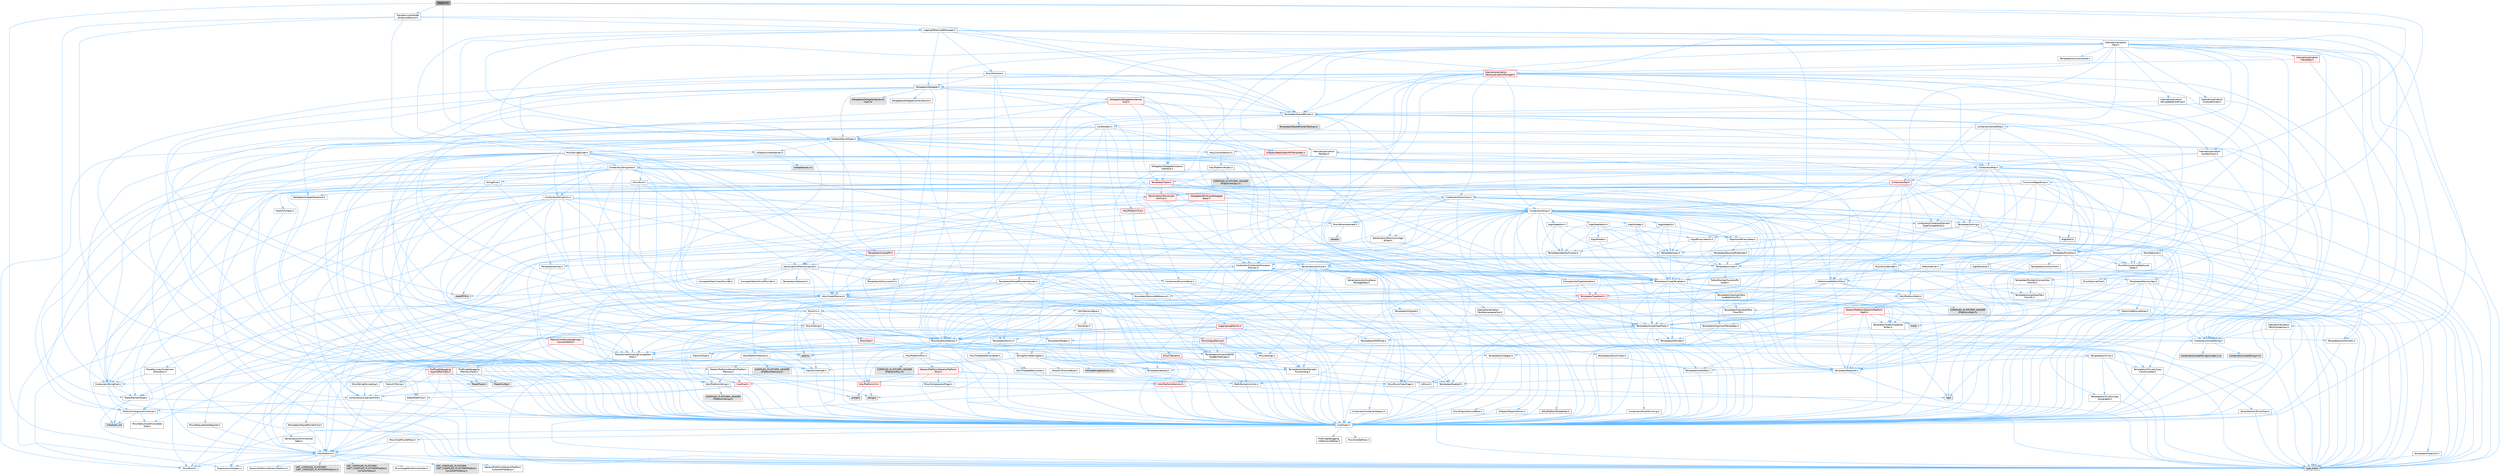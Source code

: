 digraph "Regions.h"
{
 // INTERACTIVE_SVG=YES
 // LATEX_PDF_SIZE
  bgcolor="transparent";
  edge [fontname=Helvetica,fontsize=10,labelfontname=Helvetica,labelfontsize=10];
  node [fontname=Helvetica,fontsize=10,shape=box,height=0.2,width=0.4];
  Node1 [id="Node000001",label="Regions.h",height=0.2,width=0.4,color="gray40", fillcolor="grey60", style="filled", fontcolor="black",tooltip=" "];
  Node1 -> Node2 [id="edge1_Node000001_Node000002",color="steelblue1",style="solid",tooltip=" "];
  Node2 [id="Node000002",label="Common/PagedArray.h",height=0.2,width=0.4,color="grey40", fillcolor="white", style="filled",URL="$d9/d7a/Developer_2TraceServices_2Public_2Common_2PagedArray_8h.html",tooltip=" "];
  Node2 -> Node3 [id="edge2_Node000002_Node000003",color="steelblue1",style="solid",tooltip=" "];
  Node3 [id="Node000003",label="TraceServices/Containers\l/Allocators.h",height=0.2,width=0.4,color="grey40", fillcolor="white", style="filled",URL="$db/db1/Allocators_8h.html",tooltip=" "];
  Node3 -> Node4 [id="edge3_Node000003_Node000004",color="steelblue1",style="solid",tooltip=" "];
  Node4 [id="Node000004",label="HAL/Platform.h",height=0.2,width=0.4,color="grey40", fillcolor="white", style="filled",URL="$d9/dd0/Platform_8h.html",tooltip=" "];
  Node4 -> Node5 [id="edge4_Node000004_Node000005",color="steelblue1",style="solid",tooltip=" "];
  Node5 [id="Node000005",label="Misc/Build.h",height=0.2,width=0.4,color="grey40", fillcolor="white", style="filled",URL="$d3/dbb/Build_8h.html",tooltip=" "];
  Node4 -> Node6 [id="edge5_Node000004_Node000006",color="steelblue1",style="solid",tooltip=" "];
  Node6 [id="Node000006",label="Misc/LargeWorldCoordinates.h",height=0.2,width=0.4,color="grey40", fillcolor="white", style="filled",URL="$d2/dcb/LargeWorldCoordinates_8h.html",tooltip=" "];
  Node4 -> Node7 [id="edge6_Node000004_Node000007",color="steelblue1",style="solid",tooltip=" "];
  Node7 [id="Node000007",label="type_traits",height=0.2,width=0.4,color="grey60", fillcolor="#E0E0E0", style="filled",tooltip=" "];
  Node4 -> Node8 [id="edge7_Node000004_Node000008",color="steelblue1",style="solid",tooltip=" "];
  Node8 [id="Node000008",label="PreprocessorHelpers.h",height=0.2,width=0.4,color="grey40", fillcolor="white", style="filled",URL="$db/ddb/PreprocessorHelpers_8h.html",tooltip=" "];
  Node4 -> Node9 [id="edge8_Node000004_Node000009",color="steelblue1",style="solid",tooltip=" "];
  Node9 [id="Node000009",label="UBT_COMPILED_PLATFORM\l/UBT_COMPILED_PLATFORMPlatform\lCompilerPreSetup.h",height=0.2,width=0.4,color="grey60", fillcolor="#E0E0E0", style="filled",tooltip=" "];
  Node4 -> Node10 [id="edge9_Node000004_Node000010",color="steelblue1",style="solid",tooltip=" "];
  Node10 [id="Node000010",label="GenericPlatform/GenericPlatform\lCompilerPreSetup.h",height=0.2,width=0.4,color="grey40", fillcolor="white", style="filled",URL="$d9/dc8/GenericPlatformCompilerPreSetup_8h.html",tooltip=" "];
  Node4 -> Node11 [id="edge10_Node000004_Node000011",color="steelblue1",style="solid",tooltip=" "];
  Node11 [id="Node000011",label="GenericPlatform/GenericPlatform.h",height=0.2,width=0.4,color="grey40", fillcolor="white", style="filled",URL="$d6/d84/GenericPlatform_8h.html",tooltip=" "];
  Node4 -> Node12 [id="edge11_Node000004_Node000012",color="steelblue1",style="solid",tooltip=" "];
  Node12 [id="Node000012",label="UBT_COMPILED_PLATFORM\l/UBT_COMPILED_PLATFORMPlatform.h",height=0.2,width=0.4,color="grey60", fillcolor="#E0E0E0", style="filled",tooltip=" "];
  Node4 -> Node13 [id="edge12_Node000004_Node000013",color="steelblue1",style="solid",tooltip=" "];
  Node13 [id="Node000013",label="UBT_COMPILED_PLATFORM\l/UBT_COMPILED_PLATFORMPlatform\lCompilerSetup.h",height=0.2,width=0.4,color="grey60", fillcolor="#E0E0E0", style="filled",tooltip=" "];
  Node3 -> Node14 [id="edge13_Node000003_Node000014",color="steelblue1",style="solid",tooltip=" "];
  Node14 [id="Node000014",label="Containers/StringFwd.h",height=0.2,width=0.4,color="grey40", fillcolor="white", style="filled",URL="$df/d37/StringFwd_8h.html",tooltip=" "];
  Node14 -> Node15 [id="edge14_Node000014_Node000015",color="steelblue1",style="solid",tooltip=" "];
  Node15 [id="Node000015",label="CoreTypes.h",height=0.2,width=0.4,color="grey40", fillcolor="white", style="filled",URL="$dc/dec/CoreTypes_8h.html",tooltip=" "];
  Node15 -> Node4 [id="edge15_Node000015_Node000004",color="steelblue1",style="solid",tooltip=" "];
  Node15 -> Node16 [id="edge16_Node000015_Node000016",color="steelblue1",style="solid",tooltip=" "];
  Node16 [id="Node000016",label="ProfilingDebugging\l/UMemoryDefines.h",height=0.2,width=0.4,color="grey40", fillcolor="white", style="filled",URL="$d2/da2/UMemoryDefines_8h.html",tooltip=" "];
  Node15 -> Node17 [id="edge17_Node000015_Node000017",color="steelblue1",style="solid",tooltip=" "];
  Node17 [id="Node000017",label="Misc/CoreMiscDefines.h",height=0.2,width=0.4,color="grey40", fillcolor="white", style="filled",URL="$da/d38/CoreMiscDefines_8h.html",tooltip=" "];
  Node17 -> Node4 [id="edge18_Node000017_Node000004",color="steelblue1",style="solid",tooltip=" "];
  Node17 -> Node8 [id="edge19_Node000017_Node000008",color="steelblue1",style="solid",tooltip=" "];
  Node15 -> Node18 [id="edge20_Node000015_Node000018",color="steelblue1",style="solid",tooltip=" "];
  Node18 [id="Node000018",label="Misc/CoreDefines.h",height=0.2,width=0.4,color="grey40", fillcolor="white", style="filled",URL="$d3/dd2/CoreDefines_8h.html",tooltip=" "];
  Node14 -> Node19 [id="edge21_Node000014_Node000019",color="steelblue1",style="solid",tooltip=" "];
  Node19 [id="Node000019",label="Traits/ElementType.h",height=0.2,width=0.4,color="grey40", fillcolor="white", style="filled",URL="$d5/d4f/ElementType_8h.html",tooltip=" "];
  Node19 -> Node4 [id="edge22_Node000019_Node000004",color="steelblue1",style="solid",tooltip=" "];
  Node19 -> Node20 [id="edge23_Node000019_Node000020",color="steelblue1",style="solid",tooltip=" "];
  Node20 [id="Node000020",label="initializer_list",height=0.2,width=0.4,color="grey60", fillcolor="#E0E0E0", style="filled",tooltip=" "];
  Node19 -> Node7 [id="edge24_Node000019_Node000007",color="steelblue1",style="solid",tooltip=" "];
  Node14 -> Node21 [id="edge25_Node000014_Node000021",color="steelblue1",style="solid",tooltip=" "];
  Node21 [id="Node000021",label="Traits/IsContiguousContainer.h",height=0.2,width=0.4,color="grey40", fillcolor="white", style="filled",URL="$d5/d3c/IsContiguousContainer_8h.html",tooltip=" "];
  Node21 -> Node15 [id="edge26_Node000021_Node000015",color="steelblue1",style="solid",tooltip=" "];
  Node21 -> Node22 [id="edge27_Node000021_Node000022",color="steelblue1",style="solid",tooltip=" "];
  Node22 [id="Node000022",label="Misc/StaticAssertComplete\lType.h",height=0.2,width=0.4,color="grey40", fillcolor="white", style="filled",URL="$d5/d4e/StaticAssertCompleteType_8h.html",tooltip=" "];
  Node21 -> Node20 [id="edge28_Node000021_Node000020",color="steelblue1",style="solid",tooltip=" "];
  Node2 -> Node23 [id="edge29_Node000002_Node000023",color="steelblue1",style="solid",tooltip=" "];
  Node23 [id="Node000023",label="Containers/Array.h",height=0.2,width=0.4,color="grey40", fillcolor="white", style="filled",URL="$df/dd0/Array_8h.html",tooltip=" "];
  Node23 -> Node15 [id="edge30_Node000023_Node000015",color="steelblue1",style="solid",tooltip=" "];
  Node23 -> Node24 [id="edge31_Node000023_Node000024",color="steelblue1",style="solid",tooltip=" "];
  Node24 [id="Node000024",label="Misc/AssertionMacros.h",height=0.2,width=0.4,color="grey40", fillcolor="white", style="filled",URL="$d0/dfa/AssertionMacros_8h.html",tooltip=" "];
  Node24 -> Node15 [id="edge32_Node000024_Node000015",color="steelblue1",style="solid",tooltip=" "];
  Node24 -> Node4 [id="edge33_Node000024_Node000004",color="steelblue1",style="solid",tooltip=" "];
  Node24 -> Node25 [id="edge34_Node000024_Node000025",color="steelblue1",style="solid",tooltip=" "];
  Node25 [id="Node000025",label="HAL/PlatformMisc.h",height=0.2,width=0.4,color="grey40", fillcolor="white", style="filled",URL="$d0/df5/PlatformMisc_8h.html",tooltip=" "];
  Node25 -> Node15 [id="edge35_Node000025_Node000015",color="steelblue1",style="solid",tooltip=" "];
  Node25 -> Node26 [id="edge36_Node000025_Node000026",color="steelblue1",style="solid",tooltip=" "];
  Node26 [id="Node000026",label="GenericPlatform/GenericPlatform\lMisc.h",height=0.2,width=0.4,color="red", fillcolor="#FFF0F0", style="filled",URL="$db/d9a/GenericPlatformMisc_8h.html",tooltip=" "];
  Node26 -> Node14 [id="edge37_Node000026_Node000014",color="steelblue1",style="solid",tooltip=" "];
  Node26 -> Node27 [id="edge38_Node000026_Node000027",color="steelblue1",style="solid",tooltip=" "];
  Node27 [id="Node000027",label="CoreFwd.h",height=0.2,width=0.4,color="red", fillcolor="#FFF0F0", style="filled",URL="$d1/d1e/CoreFwd_8h.html",tooltip=" "];
  Node27 -> Node15 [id="edge39_Node000027_Node000015",color="steelblue1",style="solid",tooltip=" "];
  Node27 -> Node28 [id="edge40_Node000027_Node000028",color="steelblue1",style="solid",tooltip=" "];
  Node28 [id="Node000028",label="Containers/ContainersFwd.h",height=0.2,width=0.4,color="grey40", fillcolor="white", style="filled",URL="$d4/d0a/ContainersFwd_8h.html",tooltip=" "];
  Node28 -> Node4 [id="edge41_Node000028_Node000004",color="steelblue1",style="solid",tooltip=" "];
  Node28 -> Node15 [id="edge42_Node000028_Node000015",color="steelblue1",style="solid",tooltip=" "];
  Node28 -> Node21 [id="edge43_Node000028_Node000021",color="steelblue1",style="solid",tooltip=" "];
  Node27 -> Node29 [id="edge44_Node000027_Node000029",color="steelblue1",style="solid",tooltip=" "];
  Node29 [id="Node000029",label="Math/MathFwd.h",height=0.2,width=0.4,color="grey40", fillcolor="white", style="filled",URL="$d2/d10/MathFwd_8h.html",tooltip=" "];
  Node29 -> Node4 [id="edge45_Node000029_Node000004",color="steelblue1",style="solid",tooltip=" "];
  Node26 -> Node15 [id="edge46_Node000026_Node000015",color="steelblue1",style="solid",tooltip=" "];
  Node26 -> Node32 [id="edge47_Node000026_Node000032",color="steelblue1",style="solid",tooltip=" "];
  Node32 [id="Node000032",label="HAL/PlatformCrt.h",height=0.2,width=0.4,color="red", fillcolor="#FFF0F0", style="filled",URL="$d8/d75/PlatformCrt_8h.html",tooltip=" "];
  Node32 -> Node33 [id="edge48_Node000032_Node000033",color="steelblue1",style="solid",tooltip=" "];
  Node33 [id="Node000033",label="new",height=0.2,width=0.4,color="grey60", fillcolor="#E0E0E0", style="filled",tooltip=" "];
  Node32 -> Node34 [id="edge49_Node000032_Node000034",color="steelblue1",style="solid",tooltip=" "];
  Node34 [id="Node000034",label="wchar.h",height=0.2,width=0.4,color="grey60", fillcolor="#E0E0E0", style="filled",tooltip=" "];
  Node32 -> Node41 [id="edge50_Node000032_Node000041",color="steelblue1",style="solid",tooltip=" "];
  Node41 [id="Node000041",label="string.h",height=0.2,width=0.4,color="grey60", fillcolor="#E0E0E0", style="filled",tooltip=" "];
  Node26 -> Node42 [id="edge51_Node000026_Node000042",color="steelblue1",style="solid",tooltip=" "];
  Node42 [id="Node000042",label="Math/NumericLimits.h",height=0.2,width=0.4,color="grey40", fillcolor="white", style="filled",URL="$df/d1b/NumericLimits_8h.html",tooltip=" "];
  Node42 -> Node15 [id="edge52_Node000042_Node000015",color="steelblue1",style="solid",tooltip=" "];
  Node26 -> Node43 [id="edge53_Node000026_Node000043",color="steelblue1",style="solid",tooltip=" "];
  Node43 [id="Node000043",label="Misc/CompressionFlags.h",height=0.2,width=0.4,color="grey40", fillcolor="white", style="filled",URL="$d9/d76/CompressionFlags_8h.html",tooltip=" "];
  Node26 -> Node44 [id="edge54_Node000026_Node000044",color="steelblue1",style="solid",tooltip=" "];
  Node44 [id="Node000044",label="Misc/EnumClassFlags.h",height=0.2,width=0.4,color="grey40", fillcolor="white", style="filled",URL="$d8/de7/EnumClassFlags_8h.html",tooltip=" "];
  Node25 -> Node47 [id="edge55_Node000025_Node000047",color="steelblue1",style="solid",tooltip=" "];
  Node47 [id="Node000047",label="COMPILED_PLATFORM_HEADER\l(PlatformMisc.h)",height=0.2,width=0.4,color="grey60", fillcolor="#E0E0E0", style="filled",tooltip=" "];
  Node25 -> Node48 [id="edge56_Node000025_Node000048",color="steelblue1",style="solid",tooltip=" "];
  Node48 [id="Node000048",label="ProfilingDebugging\l/CpuProfilerTrace.h",height=0.2,width=0.4,color="red", fillcolor="#FFF0F0", style="filled",URL="$da/dcb/CpuProfilerTrace_8h.html",tooltip=" "];
  Node48 -> Node15 [id="edge57_Node000048_Node000015",color="steelblue1",style="solid",tooltip=" "];
  Node48 -> Node28 [id="edge58_Node000048_Node000028",color="steelblue1",style="solid",tooltip=" "];
  Node48 -> Node49 [id="edge59_Node000048_Node000049",color="steelblue1",style="solid",tooltip=" "];
  Node49 [id="Node000049",label="HAL/PlatformAtomics.h",height=0.2,width=0.4,color="red", fillcolor="#FFF0F0", style="filled",URL="$d3/d36/PlatformAtomics_8h.html",tooltip=" "];
  Node49 -> Node15 [id="edge60_Node000049_Node000015",color="steelblue1",style="solid",tooltip=" "];
  Node48 -> Node8 [id="edge61_Node000048_Node000008",color="steelblue1",style="solid",tooltip=" "];
  Node48 -> Node5 [id="edge62_Node000048_Node000005",color="steelblue1",style="solid",tooltip=" "];
  Node48 -> Node52 [id="edge63_Node000048_Node000052",color="steelblue1",style="solid",tooltip=" "];
  Node52 [id="Node000052",label="Trace/Config.h",height=0.2,width=0.4,color="grey60", fillcolor="#E0E0E0", style="filled",tooltip=" "];
  Node48 -> Node55 [id="edge64_Node000048_Node000055",color="steelblue1",style="solid",tooltip=" "];
  Node55 [id="Node000055",label="Trace/Trace.h",height=0.2,width=0.4,color="grey60", fillcolor="#E0E0E0", style="filled",tooltip=" "];
  Node24 -> Node8 [id="edge65_Node000024_Node000008",color="steelblue1",style="solid",tooltip=" "];
  Node24 -> Node56 [id="edge66_Node000024_Node000056",color="steelblue1",style="solid",tooltip=" "];
  Node56 [id="Node000056",label="Templates/EnableIf.h",height=0.2,width=0.4,color="grey40", fillcolor="white", style="filled",URL="$d7/d60/EnableIf_8h.html",tooltip=" "];
  Node56 -> Node15 [id="edge67_Node000056_Node000015",color="steelblue1",style="solid",tooltip=" "];
  Node24 -> Node57 [id="edge68_Node000024_Node000057",color="steelblue1",style="solid",tooltip=" "];
  Node57 [id="Node000057",label="Templates/IsArrayOrRefOf\lTypeByPredicate.h",height=0.2,width=0.4,color="grey40", fillcolor="white", style="filled",URL="$d6/da1/IsArrayOrRefOfTypeByPredicate_8h.html",tooltip=" "];
  Node57 -> Node15 [id="edge69_Node000057_Node000015",color="steelblue1",style="solid",tooltip=" "];
  Node24 -> Node58 [id="edge70_Node000024_Node000058",color="steelblue1",style="solid",tooltip=" "];
  Node58 [id="Node000058",label="Templates/IsValidVariadic\lFunctionArg.h",height=0.2,width=0.4,color="grey40", fillcolor="white", style="filled",URL="$d0/dc8/IsValidVariadicFunctionArg_8h.html",tooltip=" "];
  Node58 -> Node15 [id="edge71_Node000058_Node000015",color="steelblue1",style="solid",tooltip=" "];
  Node58 -> Node59 [id="edge72_Node000058_Node000059",color="steelblue1",style="solid",tooltip=" "];
  Node59 [id="Node000059",label="IsEnum.h",height=0.2,width=0.4,color="grey40", fillcolor="white", style="filled",URL="$d4/de5/IsEnum_8h.html",tooltip=" "];
  Node58 -> Node7 [id="edge73_Node000058_Node000007",color="steelblue1",style="solid",tooltip=" "];
  Node24 -> Node60 [id="edge74_Node000024_Node000060",color="steelblue1",style="solid",tooltip=" "];
  Node60 [id="Node000060",label="Traits/IsCharEncodingCompatible\lWith.h",height=0.2,width=0.4,color="grey40", fillcolor="white", style="filled",URL="$df/dd1/IsCharEncodingCompatibleWith_8h.html",tooltip=" "];
  Node60 -> Node7 [id="edge75_Node000060_Node000007",color="steelblue1",style="solid",tooltip=" "];
  Node60 -> Node61 [id="edge76_Node000060_Node000061",color="steelblue1",style="solid",tooltip=" "];
  Node61 [id="Node000061",label="Traits/IsCharType.h",height=0.2,width=0.4,color="grey40", fillcolor="white", style="filled",URL="$db/d51/IsCharType_8h.html",tooltip=" "];
  Node61 -> Node15 [id="edge77_Node000061_Node000015",color="steelblue1",style="solid",tooltip=" "];
  Node24 -> Node62 [id="edge78_Node000024_Node000062",color="steelblue1",style="solid",tooltip=" "];
  Node62 [id="Node000062",label="Misc/VarArgs.h",height=0.2,width=0.4,color="grey40", fillcolor="white", style="filled",URL="$d5/d6f/VarArgs_8h.html",tooltip=" "];
  Node62 -> Node15 [id="edge79_Node000062_Node000015",color="steelblue1",style="solid",tooltip=" "];
  Node24 -> Node63 [id="edge80_Node000024_Node000063",color="steelblue1",style="solid",tooltip=" "];
  Node63 [id="Node000063",label="String/FormatStringSan.h",height=0.2,width=0.4,color="grey40", fillcolor="white", style="filled",URL="$d3/d8b/FormatStringSan_8h.html",tooltip=" "];
  Node63 -> Node7 [id="edge81_Node000063_Node000007",color="steelblue1",style="solid",tooltip=" "];
  Node63 -> Node15 [id="edge82_Node000063_Node000015",color="steelblue1",style="solid",tooltip=" "];
  Node63 -> Node64 [id="edge83_Node000063_Node000064",color="steelblue1",style="solid",tooltip=" "];
  Node64 [id="Node000064",label="Templates/Requires.h",height=0.2,width=0.4,color="grey40", fillcolor="white", style="filled",URL="$dc/d96/Requires_8h.html",tooltip=" "];
  Node64 -> Node56 [id="edge84_Node000064_Node000056",color="steelblue1",style="solid",tooltip=" "];
  Node64 -> Node7 [id="edge85_Node000064_Node000007",color="steelblue1",style="solid",tooltip=" "];
  Node63 -> Node65 [id="edge86_Node000063_Node000065",color="steelblue1",style="solid",tooltip=" "];
  Node65 [id="Node000065",label="Templates/Identity.h",height=0.2,width=0.4,color="grey40", fillcolor="white", style="filled",URL="$d0/dd5/Identity_8h.html",tooltip=" "];
  Node63 -> Node58 [id="edge87_Node000063_Node000058",color="steelblue1",style="solid",tooltip=" "];
  Node63 -> Node61 [id="edge88_Node000063_Node000061",color="steelblue1",style="solid",tooltip=" "];
  Node63 -> Node66 [id="edge89_Node000063_Node000066",color="steelblue1",style="solid",tooltip=" "];
  Node66 [id="Node000066",label="Traits/IsTEnumAsByte.h",height=0.2,width=0.4,color="grey40", fillcolor="white", style="filled",URL="$d1/de6/IsTEnumAsByte_8h.html",tooltip=" "];
  Node63 -> Node67 [id="edge90_Node000063_Node000067",color="steelblue1",style="solid",tooltip=" "];
  Node67 [id="Node000067",label="Traits/IsTString.h",height=0.2,width=0.4,color="grey40", fillcolor="white", style="filled",URL="$d0/df8/IsTString_8h.html",tooltip=" "];
  Node67 -> Node28 [id="edge91_Node000067_Node000028",color="steelblue1",style="solid",tooltip=" "];
  Node63 -> Node28 [id="edge92_Node000063_Node000028",color="steelblue1",style="solid",tooltip=" "];
  Node63 -> Node68 [id="edge93_Node000063_Node000068",color="steelblue1",style="solid",tooltip=" "];
  Node68 [id="Node000068",label="FormatStringSanErrors.inl",height=0.2,width=0.4,color="grey60", fillcolor="#E0E0E0", style="filled",tooltip=" "];
  Node24 -> Node69 [id="edge94_Node000024_Node000069",color="steelblue1",style="solid",tooltip=" "];
  Node69 [id="Node000069",label="atomic",height=0.2,width=0.4,color="grey60", fillcolor="#E0E0E0", style="filled",tooltip=" "];
  Node23 -> Node70 [id="edge95_Node000023_Node000070",color="steelblue1",style="solid",tooltip=" "];
  Node70 [id="Node000070",label="Misc/IntrusiveUnsetOptional\lState.h",height=0.2,width=0.4,color="grey40", fillcolor="white", style="filled",URL="$d2/d0a/IntrusiveUnsetOptionalState_8h.html",tooltip=" "];
  Node70 -> Node71 [id="edge96_Node000070_Node000071",color="steelblue1",style="solid",tooltip=" "];
  Node71 [id="Node000071",label="Misc/OptionalFwd.h",height=0.2,width=0.4,color="grey40", fillcolor="white", style="filled",URL="$dc/d50/OptionalFwd_8h.html",tooltip=" "];
  Node23 -> Node72 [id="edge97_Node000023_Node000072",color="steelblue1",style="solid",tooltip=" "];
  Node72 [id="Node000072",label="Misc/ReverseIterate.h",height=0.2,width=0.4,color="grey40", fillcolor="white", style="filled",URL="$db/de3/ReverseIterate_8h.html",tooltip=" "];
  Node72 -> Node4 [id="edge98_Node000072_Node000004",color="steelblue1",style="solid",tooltip=" "];
  Node72 -> Node73 [id="edge99_Node000072_Node000073",color="steelblue1",style="solid",tooltip=" "];
  Node73 [id="Node000073",label="iterator",height=0.2,width=0.4,color="grey60", fillcolor="#E0E0E0", style="filled",tooltip=" "];
  Node23 -> Node74 [id="edge100_Node000023_Node000074",color="steelblue1",style="solid",tooltip=" "];
  Node74 [id="Node000074",label="HAL/UnrealMemory.h",height=0.2,width=0.4,color="grey40", fillcolor="white", style="filled",URL="$d9/d96/UnrealMemory_8h.html",tooltip=" "];
  Node74 -> Node15 [id="edge101_Node000074_Node000015",color="steelblue1",style="solid",tooltip=" "];
  Node74 -> Node75 [id="edge102_Node000074_Node000075",color="steelblue1",style="solid",tooltip=" "];
  Node75 [id="Node000075",label="GenericPlatform/GenericPlatform\lMemory.h",height=0.2,width=0.4,color="grey40", fillcolor="white", style="filled",URL="$dd/d22/GenericPlatformMemory_8h.html",tooltip=" "];
  Node75 -> Node27 [id="edge103_Node000075_Node000027",color="steelblue1",style="solid",tooltip=" "];
  Node75 -> Node15 [id="edge104_Node000075_Node000015",color="steelblue1",style="solid",tooltip=" "];
  Node75 -> Node76 [id="edge105_Node000075_Node000076",color="steelblue1",style="solid",tooltip=" "];
  Node76 [id="Node000076",label="HAL/PlatformString.h",height=0.2,width=0.4,color="grey40", fillcolor="white", style="filled",URL="$db/db5/PlatformString_8h.html",tooltip=" "];
  Node76 -> Node15 [id="edge106_Node000076_Node000015",color="steelblue1",style="solid",tooltip=" "];
  Node76 -> Node77 [id="edge107_Node000076_Node000077",color="steelblue1",style="solid",tooltip=" "];
  Node77 [id="Node000077",label="COMPILED_PLATFORM_HEADER\l(PlatformString.h)",height=0.2,width=0.4,color="grey60", fillcolor="#E0E0E0", style="filled",tooltip=" "];
  Node75 -> Node41 [id="edge108_Node000075_Node000041",color="steelblue1",style="solid",tooltip=" "];
  Node75 -> Node34 [id="edge109_Node000075_Node000034",color="steelblue1",style="solid",tooltip=" "];
  Node74 -> Node78 [id="edge110_Node000074_Node000078",color="steelblue1",style="solid",tooltip=" "];
  Node78 [id="Node000078",label="HAL/MemoryBase.h",height=0.2,width=0.4,color="grey40", fillcolor="white", style="filled",URL="$d6/d9f/MemoryBase_8h.html",tooltip=" "];
  Node78 -> Node15 [id="edge111_Node000078_Node000015",color="steelblue1",style="solid",tooltip=" "];
  Node78 -> Node49 [id="edge112_Node000078_Node000049",color="steelblue1",style="solid",tooltip=" "];
  Node78 -> Node32 [id="edge113_Node000078_Node000032",color="steelblue1",style="solid",tooltip=" "];
  Node78 -> Node79 [id="edge114_Node000078_Node000079",color="steelblue1",style="solid",tooltip=" "];
  Node79 [id="Node000079",label="Misc/Exec.h",height=0.2,width=0.4,color="grey40", fillcolor="white", style="filled",URL="$de/ddb/Exec_8h.html",tooltip=" "];
  Node79 -> Node15 [id="edge115_Node000079_Node000015",color="steelblue1",style="solid",tooltip=" "];
  Node79 -> Node24 [id="edge116_Node000079_Node000024",color="steelblue1",style="solid",tooltip=" "];
  Node78 -> Node80 [id="edge117_Node000078_Node000080",color="steelblue1",style="solid",tooltip=" "];
  Node80 [id="Node000080",label="Misc/OutputDevice.h",height=0.2,width=0.4,color="red", fillcolor="#FFF0F0", style="filled",URL="$d7/d32/OutputDevice_8h.html",tooltip=" "];
  Node80 -> Node27 [id="edge118_Node000080_Node000027",color="steelblue1",style="solid",tooltip=" "];
  Node80 -> Node15 [id="edge119_Node000080_Node000015",color="steelblue1",style="solid",tooltip=" "];
  Node80 -> Node62 [id="edge120_Node000080_Node000062",color="steelblue1",style="solid",tooltip=" "];
  Node80 -> Node57 [id="edge121_Node000080_Node000057",color="steelblue1",style="solid",tooltip=" "];
  Node80 -> Node58 [id="edge122_Node000080_Node000058",color="steelblue1",style="solid",tooltip=" "];
  Node80 -> Node60 [id="edge123_Node000080_Node000060",color="steelblue1",style="solid",tooltip=" "];
  Node78 -> Node82 [id="edge124_Node000078_Node000082",color="steelblue1",style="solid",tooltip=" "];
  Node82 [id="Node000082",label="Templates/Atomic.h",height=0.2,width=0.4,color="grey40", fillcolor="white", style="filled",URL="$d3/d91/Atomic_8h.html",tooltip=" "];
  Node82 -> Node83 [id="edge125_Node000082_Node000083",color="steelblue1",style="solid",tooltip=" "];
  Node83 [id="Node000083",label="HAL/ThreadSafeCounter.h",height=0.2,width=0.4,color="grey40", fillcolor="white", style="filled",URL="$dc/dc9/ThreadSafeCounter_8h.html",tooltip=" "];
  Node83 -> Node15 [id="edge126_Node000083_Node000015",color="steelblue1",style="solid",tooltip=" "];
  Node83 -> Node49 [id="edge127_Node000083_Node000049",color="steelblue1",style="solid",tooltip=" "];
  Node82 -> Node84 [id="edge128_Node000082_Node000084",color="steelblue1",style="solid",tooltip=" "];
  Node84 [id="Node000084",label="HAL/ThreadSafeCounter64.h",height=0.2,width=0.4,color="grey40", fillcolor="white", style="filled",URL="$d0/d12/ThreadSafeCounter64_8h.html",tooltip=" "];
  Node84 -> Node15 [id="edge129_Node000084_Node000015",color="steelblue1",style="solid",tooltip=" "];
  Node84 -> Node83 [id="edge130_Node000084_Node000083",color="steelblue1",style="solid",tooltip=" "];
  Node82 -> Node85 [id="edge131_Node000082_Node000085",color="steelblue1",style="solid",tooltip=" "];
  Node85 [id="Node000085",label="Templates/IsIntegral.h",height=0.2,width=0.4,color="grey40", fillcolor="white", style="filled",URL="$da/d64/IsIntegral_8h.html",tooltip=" "];
  Node85 -> Node15 [id="edge132_Node000085_Node000015",color="steelblue1",style="solid",tooltip=" "];
  Node82 -> Node86 [id="edge133_Node000082_Node000086",color="steelblue1",style="solid",tooltip=" "];
  Node86 [id="Node000086",label="Templates/IsTrivial.h",height=0.2,width=0.4,color="grey40", fillcolor="white", style="filled",URL="$da/d4c/IsTrivial_8h.html",tooltip=" "];
  Node86 -> Node87 [id="edge134_Node000086_Node000087",color="steelblue1",style="solid",tooltip=" "];
  Node87 [id="Node000087",label="Templates/AndOrNot.h",height=0.2,width=0.4,color="grey40", fillcolor="white", style="filled",URL="$db/d0a/AndOrNot_8h.html",tooltip=" "];
  Node87 -> Node15 [id="edge135_Node000087_Node000015",color="steelblue1",style="solid",tooltip=" "];
  Node86 -> Node88 [id="edge136_Node000086_Node000088",color="steelblue1",style="solid",tooltip=" "];
  Node88 [id="Node000088",label="Templates/IsTriviallyCopy\lConstructible.h",height=0.2,width=0.4,color="grey40", fillcolor="white", style="filled",URL="$d3/d78/IsTriviallyCopyConstructible_8h.html",tooltip=" "];
  Node88 -> Node15 [id="edge137_Node000088_Node000015",color="steelblue1",style="solid",tooltip=" "];
  Node88 -> Node7 [id="edge138_Node000088_Node000007",color="steelblue1",style="solid",tooltip=" "];
  Node86 -> Node89 [id="edge139_Node000086_Node000089",color="steelblue1",style="solid",tooltip=" "];
  Node89 [id="Node000089",label="Templates/IsTriviallyCopy\lAssignable.h",height=0.2,width=0.4,color="grey40", fillcolor="white", style="filled",URL="$d2/df2/IsTriviallyCopyAssignable_8h.html",tooltip=" "];
  Node89 -> Node15 [id="edge140_Node000089_Node000015",color="steelblue1",style="solid",tooltip=" "];
  Node89 -> Node7 [id="edge141_Node000089_Node000007",color="steelblue1",style="solid",tooltip=" "];
  Node86 -> Node7 [id="edge142_Node000086_Node000007",color="steelblue1",style="solid",tooltip=" "];
  Node82 -> Node90 [id="edge143_Node000082_Node000090",color="steelblue1",style="solid",tooltip=" "];
  Node90 [id="Node000090",label="Traits/IntType.h",height=0.2,width=0.4,color="grey40", fillcolor="white", style="filled",URL="$d7/deb/IntType_8h.html",tooltip=" "];
  Node90 -> Node4 [id="edge144_Node000090_Node000004",color="steelblue1",style="solid",tooltip=" "];
  Node82 -> Node69 [id="edge145_Node000082_Node000069",color="steelblue1",style="solid",tooltip=" "];
  Node74 -> Node91 [id="edge146_Node000074_Node000091",color="steelblue1",style="solid",tooltip=" "];
  Node91 [id="Node000091",label="HAL/PlatformMemory.h",height=0.2,width=0.4,color="grey40", fillcolor="white", style="filled",URL="$de/d68/PlatformMemory_8h.html",tooltip=" "];
  Node91 -> Node15 [id="edge147_Node000091_Node000015",color="steelblue1",style="solid",tooltip=" "];
  Node91 -> Node75 [id="edge148_Node000091_Node000075",color="steelblue1",style="solid",tooltip=" "];
  Node91 -> Node92 [id="edge149_Node000091_Node000092",color="steelblue1",style="solid",tooltip=" "];
  Node92 [id="Node000092",label="COMPILED_PLATFORM_HEADER\l(PlatformMemory.h)",height=0.2,width=0.4,color="grey60", fillcolor="#E0E0E0", style="filled",tooltip=" "];
  Node74 -> Node93 [id="edge150_Node000074_Node000093",color="steelblue1",style="solid",tooltip=" "];
  Node93 [id="Node000093",label="ProfilingDebugging\l/MemoryTrace.h",height=0.2,width=0.4,color="grey40", fillcolor="white", style="filled",URL="$da/dd7/MemoryTrace_8h.html",tooltip=" "];
  Node93 -> Node4 [id="edge151_Node000093_Node000004",color="steelblue1",style="solid",tooltip=" "];
  Node93 -> Node44 [id="edge152_Node000093_Node000044",color="steelblue1",style="solid",tooltip=" "];
  Node93 -> Node52 [id="edge153_Node000093_Node000052",color="steelblue1",style="solid",tooltip=" "];
  Node93 -> Node55 [id="edge154_Node000093_Node000055",color="steelblue1",style="solid",tooltip=" "];
  Node74 -> Node94 [id="edge155_Node000074_Node000094",color="steelblue1",style="solid",tooltip=" "];
  Node94 [id="Node000094",label="Templates/IsPointer.h",height=0.2,width=0.4,color="grey40", fillcolor="white", style="filled",URL="$d7/d05/IsPointer_8h.html",tooltip=" "];
  Node94 -> Node15 [id="edge156_Node000094_Node000015",color="steelblue1",style="solid",tooltip=" "];
  Node23 -> Node95 [id="edge157_Node000023_Node000095",color="steelblue1",style="solid",tooltip=" "];
  Node95 [id="Node000095",label="Templates/UnrealTypeTraits.h",height=0.2,width=0.4,color="grey40", fillcolor="white", style="filled",URL="$d2/d2d/UnrealTypeTraits_8h.html",tooltip=" "];
  Node95 -> Node15 [id="edge158_Node000095_Node000015",color="steelblue1",style="solid",tooltip=" "];
  Node95 -> Node94 [id="edge159_Node000095_Node000094",color="steelblue1",style="solid",tooltip=" "];
  Node95 -> Node24 [id="edge160_Node000095_Node000024",color="steelblue1",style="solid",tooltip=" "];
  Node95 -> Node87 [id="edge161_Node000095_Node000087",color="steelblue1",style="solid",tooltip=" "];
  Node95 -> Node56 [id="edge162_Node000095_Node000056",color="steelblue1",style="solid",tooltip=" "];
  Node95 -> Node96 [id="edge163_Node000095_Node000096",color="steelblue1",style="solid",tooltip=" "];
  Node96 [id="Node000096",label="Templates/IsArithmetic.h",height=0.2,width=0.4,color="grey40", fillcolor="white", style="filled",URL="$d2/d5d/IsArithmetic_8h.html",tooltip=" "];
  Node96 -> Node15 [id="edge164_Node000096_Node000015",color="steelblue1",style="solid",tooltip=" "];
  Node95 -> Node59 [id="edge165_Node000095_Node000059",color="steelblue1",style="solid",tooltip=" "];
  Node95 -> Node97 [id="edge166_Node000095_Node000097",color="steelblue1",style="solid",tooltip=" "];
  Node97 [id="Node000097",label="Templates/Models.h",height=0.2,width=0.4,color="grey40", fillcolor="white", style="filled",URL="$d3/d0c/Models_8h.html",tooltip=" "];
  Node97 -> Node65 [id="edge167_Node000097_Node000065",color="steelblue1",style="solid",tooltip=" "];
  Node95 -> Node98 [id="edge168_Node000095_Node000098",color="steelblue1",style="solid",tooltip=" "];
  Node98 [id="Node000098",label="Templates/IsPODType.h",height=0.2,width=0.4,color="grey40", fillcolor="white", style="filled",URL="$d7/db1/IsPODType_8h.html",tooltip=" "];
  Node98 -> Node15 [id="edge169_Node000098_Node000015",color="steelblue1",style="solid",tooltip=" "];
  Node95 -> Node99 [id="edge170_Node000095_Node000099",color="steelblue1",style="solid",tooltip=" "];
  Node99 [id="Node000099",label="Templates/IsUECoreType.h",height=0.2,width=0.4,color="grey40", fillcolor="white", style="filled",URL="$d1/db8/IsUECoreType_8h.html",tooltip=" "];
  Node99 -> Node15 [id="edge171_Node000099_Node000015",color="steelblue1",style="solid",tooltip=" "];
  Node99 -> Node7 [id="edge172_Node000099_Node000007",color="steelblue1",style="solid",tooltip=" "];
  Node95 -> Node88 [id="edge173_Node000095_Node000088",color="steelblue1",style="solid",tooltip=" "];
  Node23 -> Node100 [id="edge174_Node000023_Node000100",color="steelblue1",style="solid",tooltip=" "];
  Node100 [id="Node000100",label="Templates/UnrealTemplate.h",height=0.2,width=0.4,color="grey40", fillcolor="white", style="filled",URL="$d4/d24/UnrealTemplate_8h.html",tooltip=" "];
  Node100 -> Node15 [id="edge175_Node000100_Node000015",color="steelblue1",style="solid",tooltip=" "];
  Node100 -> Node94 [id="edge176_Node000100_Node000094",color="steelblue1",style="solid",tooltip=" "];
  Node100 -> Node74 [id="edge177_Node000100_Node000074",color="steelblue1",style="solid",tooltip=" "];
  Node100 -> Node101 [id="edge178_Node000100_Node000101",color="steelblue1",style="solid",tooltip=" "];
  Node101 [id="Node000101",label="Templates/CopyQualifiers\lAndRefsFromTo.h",height=0.2,width=0.4,color="grey40", fillcolor="white", style="filled",URL="$d3/db3/CopyQualifiersAndRefsFromTo_8h.html",tooltip=" "];
  Node101 -> Node102 [id="edge179_Node000101_Node000102",color="steelblue1",style="solid",tooltip=" "];
  Node102 [id="Node000102",label="Templates/CopyQualifiers\lFromTo.h",height=0.2,width=0.4,color="grey40", fillcolor="white", style="filled",URL="$d5/db4/CopyQualifiersFromTo_8h.html",tooltip=" "];
  Node100 -> Node95 [id="edge180_Node000100_Node000095",color="steelblue1",style="solid",tooltip=" "];
  Node100 -> Node103 [id="edge181_Node000100_Node000103",color="steelblue1",style="solid",tooltip=" "];
  Node103 [id="Node000103",label="Templates/RemoveReference.h",height=0.2,width=0.4,color="grey40", fillcolor="white", style="filled",URL="$da/dbe/RemoveReference_8h.html",tooltip=" "];
  Node103 -> Node15 [id="edge182_Node000103_Node000015",color="steelblue1",style="solid",tooltip=" "];
  Node100 -> Node64 [id="edge183_Node000100_Node000064",color="steelblue1",style="solid",tooltip=" "];
  Node100 -> Node104 [id="edge184_Node000100_Node000104",color="steelblue1",style="solid",tooltip=" "];
  Node104 [id="Node000104",label="Templates/TypeCompatible\lBytes.h",height=0.2,width=0.4,color="grey40", fillcolor="white", style="filled",URL="$df/d0a/TypeCompatibleBytes_8h.html",tooltip=" "];
  Node104 -> Node15 [id="edge185_Node000104_Node000015",color="steelblue1",style="solid",tooltip=" "];
  Node104 -> Node41 [id="edge186_Node000104_Node000041",color="steelblue1",style="solid",tooltip=" "];
  Node104 -> Node33 [id="edge187_Node000104_Node000033",color="steelblue1",style="solid",tooltip=" "];
  Node104 -> Node7 [id="edge188_Node000104_Node000007",color="steelblue1",style="solid",tooltip=" "];
  Node100 -> Node65 [id="edge189_Node000100_Node000065",color="steelblue1",style="solid",tooltip=" "];
  Node100 -> Node21 [id="edge190_Node000100_Node000021",color="steelblue1",style="solid",tooltip=" "];
  Node100 -> Node105 [id="edge191_Node000100_Node000105",color="steelblue1",style="solid",tooltip=" "];
  Node105 [id="Node000105",label="Traits/UseBitwiseSwap.h",height=0.2,width=0.4,color="grey40", fillcolor="white", style="filled",URL="$db/df3/UseBitwiseSwap_8h.html",tooltip=" "];
  Node105 -> Node15 [id="edge192_Node000105_Node000015",color="steelblue1",style="solid",tooltip=" "];
  Node105 -> Node7 [id="edge193_Node000105_Node000007",color="steelblue1",style="solid",tooltip=" "];
  Node100 -> Node7 [id="edge194_Node000100_Node000007",color="steelblue1",style="solid",tooltip=" "];
  Node23 -> Node106 [id="edge195_Node000023_Node000106",color="steelblue1",style="solid",tooltip=" "];
  Node106 [id="Node000106",label="Containers/AllowShrinking.h",height=0.2,width=0.4,color="grey40", fillcolor="white", style="filled",URL="$d7/d1a/AllowShrinking_8h.html",tooltip=" "];
  Node106 -> Node15 [id="edge196_Node000106_Node000015",color="steelblue1",style="solid",tooltip=" "];
  Node23 -> Node107 [id="edge197_Node000023_Node000107",color="steelblue1",style="solid",tooltip=" "];
  Node107 [id="Node000107",label="Containers/ContainerAllocation\lPolicies.h",height=0.2,width=0.4,color="grey40", fillcolor="white", style="filled",URL="$d7/dff/ContainerAllocationPolicies_8h.html",tooltip=" "];
  Node107 -> Node15 [id="edge198_Node000107_Node000015",color="steelblue1",style="solid",tooltip=" "];
  Node107 -> Node108 [id="edge199_Node000107_Node000108",color="steelblue1",style="solid",tooltip=" "];
  Node108 [id="Node000108",label="Containers/ContainerHelpers.h",height=0.2,width=0.4,color="grey40", fillcolor="white", style="filled",URL="$d7/d33/ContainerHelpers_8h.html",tooltip=" "];
  Node108 -> Node15 [id="edge200_Node000108_Node000015",color="steelblue1",style="solid",tooltip=" "];
  Node107 -> Node107 [id="edge201_Node000107_Node000107",color="steelblue1",style="solid",tooltip=" "];
  Node107 -> Node109 [id="edge202_Node000107_Node000109",color="steelblue1",style="solid",tooltip=" "];
  Node109 [id="Node000109",label="HAL/PlatformMath.h",height=0.2,width=0.4,color="grey40", fillcolor="white", style="filled",URL="$dc/d53/PlatformMath_8h.html",tooltip=" "];
  Node109 -> Node15 [id="edge203_Node000109_Node000015",color="steelblue1",style="solid",tooltip=" "];
  Node109 -> Node110 [id="edge204_Node000109_Node000110",color="steelblue1",style="solid",tooltip=" "];
  Node110 [id="Node000110",label="GenericPlatform/GenericPlatform\lMath.h",height=0.2,width=0.4,color="red", fillcolor="#FFF0F0", style="filled",URL="$d5/d79/GenericPlatformMath_8h.html",tooltip=" "];
  Node110 -> Node15 [id="edge205_Node000110_Node000015",color="steelblue1",style="solid",tooltip=" "];
  Node110 -> Node28 [id="edge206_Node000110_Node000028",color="steelblue1",style="solid",tooltip=" "];
  Node110 -> Node32 [id="edge207_Node000110_Node000032",color="steelblue1",style="solid",tooltip=" "];
  Node110 -> Node87 [id="edge208_Node000110_Node000087",color="steelblue1",style="solid",tooltip=" "];
  Node110 -> Node95 [id="edge209_Node000110_Node000095",color="steelblue1",style="solid",tooltip=" "];
  Node110 -> Node64 [id="edge210_Node000110_Node000064",color="steelblue1",style="solid",tooltip=" "];
  Node110 -> Node104 [id="edge211_Node000110_Node000104",color="steelblue1",style="solid",tooltip=" "];
  Node110 -> Node115 [id="edge212_Node000110_Node000115",color="steelblue1",style="solid",tooltip=" "];
  Node115 [id="Node000115",label="limits",height=0.2,width=0.4,color="grey60", fillcolor="#E0E0E0", style="filled",tooltip=" "];
  Node110 -> Node7 [id="edge213_Node000110_Node000007",color="steelblue1",style="solid",tooltip=" "];
  Node109 -> Node116 [id="edge214_Node000109_Node000116",color="steelblue1",style="solid",tooltip=" "];
  Node116 [id="Node000116",label="COMPILED_PLATFORM_HEADER\l(PlatformMath.h)",height=0.2,width=0.4,color="grey60", fillcolor="#E0E0E0", style="filled",tooltip=" "];
  Node107 -> Node74 [id="edge215_Node000107_Node000074",color="steelblue1",style="solid",tooltip=" "];
  Node107 -> Node42 [id="edge216_Node000107_Node000042",color="steelblue1",style="solid",tooltip=" "];
  Node107 -> Node24 [id="edge217_Node000107_Node000024",color="steelblue1",style="solid",tooltip=" "];
  Node107 -> Node117 [id="edge218_Node000107_Node000117",color="steelblue1",style="solid",tooltip=" "];
  Node117 [id="Node000117",label="Templates/IsPolymorphic.h",height=0.2,width=0.4,color="grey40", fillcolor="white", style="filled",URL="$dc/d20/IsPolymorphic_8h.html",tooltip=" "];
  Node107 -> Node118 [id="edge219_Node000107_Node000118",color="steelblue1",style="solid",tooltip=" "];
  Node118 [id="Node000118",label="Templates/MemoryOps.h",height=0.2,width=0.4,color="grey40", fillcolor="white", style="filled",URL="$db/dea/MemoryOps_8h.html",tooltip=" "];
  Node118 -> Node15 [id="edge220_Node000118_Node000015",color="steelblue1",style="solid",tooltip=" "];
  Node118 -> Node74 [id="edge221_Node000118_Node000074",color="steelblue1",style="solid",tooltip=" "];
  Node118 -> Node89 [id="edge222_Node000118_Node000089",color="steelblue1",style="solid",tooltip=" "];
  Node118 -> Node88 [id="edge223_Node000118_Node000088",color="steelblue1",style="solid",tooltip=" "];
  Node118 -> Node64 [id="edge224_Node000118_Node000064",color="steelblue1",style="solid",tooltip=" "];
  Node118 -> Node95 [id="edge225_Node000118_Node000095",color="steelblue1",style="solid",tooltip=" "];
  Node118 -> Node105 [id="edge226_Node000118_Node000105",color="steelblue1",style="solid",tooltip=" "];
  Node118 -> Node33 [id="edge227_Node000118_Node000033",color="steelblue1",style="solid",tooltip=" "];
  Node118 -> Node7 [id="edge228_Node000118_Node000007",color="steelblue1",style="solid",tooltip=" "];
  Node107 -> Node104 [id="edge229_Node000107_Node000104",color="steelblue1",style="solid",tooltip=" "];
  Node107 -> Node7 [id="edge230_Node000107_Node000007",color="steelblue1",style="solid",tooltip=" "];
  Node23 -> Node119 [id="edge231_Node000023_Node000119",color="steelblue1",style="solid",tooltip=" "];
  Node119 [id="Node000119",label="Containers/ContainerElement\lTypeCompatibility.h",height=0.2,width=0.4,color="grey40", fillcolor="white", style="filled",URL="$df/ddf/ContainerElementTypeCompatibility_8h.html",tooltip=" "];
  Node119 -> Node15 [id="edge232_Node000119_Node000015",color="steelblue1",style="solid",tooltip=" "];
  Node119 -> Node95 [id="edge233_Node000119_Node000095",color="steelblue1",style="solid",tooltip=" "];
  Node23 -> Node120 [id="edge234_Node000023_Node000120",color="steelblue1",style="solid",tooltip=" "];
  Node120 [id="Node000120",label="Serialization/Archive.h",height=0.2,width=0.4,color="grey40", fillcolor="white", style="filled",URL="$d7/d3b/Archive_8h.html",tooltip=" "];
  Node120 -> Node27 [id="edge235_Node000120_Node000027",color="steelblue1",style="solid",tooltip=" "];
  Node120 -> Node15 [id="edge236_Node000120_Node000015",color="steelblue1",style="solid",tooltip=" "];
  Node120 -> Node121 [id="edge237_Node000120_Node000121",color="steelblue1",style="solid",tooltip=" "];
  Node121 [id="Node000121",label="HAL/PlatformProperties.h",height=0.2,width=0.4,color="red", fillcolor="#FFF0F0", style="filled",URL="$d9/db0/PlatformProperties_8h.html",tooltip=" "];
  Node121 -> Node15 [id="edge238_Node000121_Node000015",color="steelblue1",style="solid",tooltip=" "];
  Node120 -> Node124 [id="edge239_Node000120_Node000124",color="steelblue1",style="solid",tooltip=" "];
  Node124 [id="Node000124",label="Internationalization\l/TextNamespaceFwd.h",height=0.2,width=0.4,color="grey40", fillcolor="white", style="filled",URL="$d8/d97/TextNamespaceFwd_8h.html",tooltip=" "];
  Node124 -> Node15 [id="edge240_Node000124_Node000015",color="steelblue1",style="solid",tooltip=" "];
  Node120 -> Node29 [id="edge241_Node000120_Node000029",color="steelblue1",style="solid",tooltip=" "];
  Node120 -> Node24 [id="edge242_Node000120_Node000024",color="steelblue1",style="solid",tooltip=" "];
  Node120 -> Node5 [id="edge243_Node000120_Node000005",color="steelblue1",style="solid",tooltip=" "];
  Node120 -> Node43 [id="edge244_Node000120_Node000043",color="steelblue1",style="solid",tooltip=" "];
  Node120 -> Node125 [id="edge245_Node000120_Node000125",color="steelblue1",style="solid",tooltip=" "];
  Node125 [id="Node000125",label="Misc/EngineVersionBase.h",height=0.2,width=0.4,color="grey40", fillcolor="white", style="filled",URL="$d5/d2b/EngineVersionBase_8h.html",tooltip=" "];
  Node125 -> Node15 [id="edge246_Node000125_Node000015",color="steelblue1",style="solid",tooltip=" "];
  Node120 -> Node62 [id="edge247_Node000120_Node000062",color="steelblue1",style="solid",tooltip=" "];
  Node120 -> Node126 [id="edge248_Node000120_Node000126",color="steelblue1",style="solid",tooltip=" "];
  Node126 [id="Node000126",label="Serialization/ArchiveCook\lData.h",height=0.2,width=0.4,color="grey40", fillcolor="white", style="filled",URL="$dc/db6/ArchiveCookData_8h.html",tooltip=" "];
  Node126 -> Node4 [id="edge249_Node000126_Node000004",color="steelblue1",style="solid",tooltip=" "];
  Node120 -> Node127 [id="edge250_Node000120_Node000127",color="steelblue1",style="solid",tooltip=" "];
  Node127 [id="Node000127",label="Serialization/ArchiveSave\lPackageData.h",height=0.2,width=0.4,color="grey40", fillcolor="white", style="filled",URL="$d1/d37/ArchiveSavePackageData_8h.html",tooltip=" "];
  Node120 -> Node56 [id="edge251_Node000120_Node000056",color="steelblue1",style="solid",tooltip=" "];
  Node120 -> Node57 [id="edge252_Node000120_Node000057",color="steelblue1",style="solid",tooltip=" "];
  Node120 -> Node128 [id="edge253_Node000120_Node000128",color="steelblue1",style="solid",tooltip=" "];
  Node128 [id="Node000128",label="Templates/IsEnumClass.h",height=0.2,width=0.4,color="grey40", fillcolor="white", style="filled",URL="$d7/d15/IsEnumClass_8h.html",tooltip=" "];
  Node128 -> Node15 [id="edge254_Node000128_Node000015",color="steelblue1",style="solid",tooltip=" "];
  Node128 -> Node87 [id="edge255_Node000128_Node000087",color="steelblue1",style="solid",tooltip=" "];
  Node120 -> Node114 [id="edge256_Node000120_Node000114",color="steelblue1",style="solid",tooltip=" "];
  Node114 [id="Node000114",label="Templates/IsSigned.h",height=0.2,width=0.4,color="grey40", fillcolor="white", style="filled",URL="$d8/dd8/IsSigned_8h.html",tooltip=" "];
  Node114 -> Node15 [id="edge257_Node000114_Node000015",color="steelblue1",style="solid",tooltip=" "];
  Node120 -> Node58 [id="edge258_Node000120_Node000058",color="steelblue1",style="solid",tooltip=" "];
  Node120 -> Node100 [id="edge259_Node000120_Node000100",color="steelblue1",style="solid",tooltip=" "];
  Node120 -> Node60 [id="edge260_Node000120_Node000060",color="steelblue1",style="solid",tooltip=" "];
  Node120 -> Node129 [id="edge261_Node000120_Node000129",color="steelblue1",style="solid",tooltip=" "];
  Node129 [id="Node000129",label="UObject/ObjectVersion.h",height=0.2,width=0.4,color="grey40", fillcolor="white", style="filled",URL="$da/d63/ObjectVersion_8h.html",tooltip=" "];
  Node129 -> Node15 [id="edge262_Node000129_Node000015",color="steelblue1",style="solid",tooltip=" "];
  Node23 -> Node130 [id="edge263_Node000023_Node000130",color="steelblue1",style="solid",tooltip=" "];
  Node130 [id="Node000130",label="Serialization/MemoryImage\lWriter.h",height=0.2,width=0.4,color="grey40", fillcolor="white", style="filled",URL="$d0/d08/MemoryImageWriter_8h.html",tooltip=" "];
  Node130 -> Node15 [id="edge264_Node000130_Node000015",color="steelblue1",style="solid",tooltip=" "];
  Node130 -> Node131 [id="edge265_Node000130_Node000131",color="steelblue1",style="solid",tooltip=" "];
  Node131 [id="Node000131",label="Serialization/MemoryLayout.h",height=0.2,width=0.4,color="grey40", fillcolor="white", style="filled",URL="$d7/d66/MemoryLayout_8h.html",tooltip=" "];
  Node131 -> Node132 [id="edge266_Node000131_Node000132",color="steelblue1",style="solid",tooltip=" "];
  Node132 [id="Node000132",label="Concepts/StaticClassProvider.h",height=0.2,width=0.4,color="grey40", fillcolor="white", style="filled",URL="$dd/d83/StaticClassProvider_8h.html",tooltip=" "];
  Node131 -> Node133 [id="edge267_Node000131_Node000133",color="steelblue1",style="solid",tooltip=" "];
  Node133 [id="Node000133",label="Concepts/StaticStructProvider.h",height=0.2,width=0.4,color="grey40", fillcolor="white", style="filled",URL="$d5/d77/StaticStructProvider_8h.html",tooltip=" "];
  Node131 -> Node134 [id="edge268_Node000131_Node000134",color="steelblue1",style="solid",tooltip=" "];
  Node134 [id="Node000134",label="Containers/EnumAsByte.h",height=0.2,width=0.4,color="grey40", fillcolor="white", style="filled",URL="$d6/d9a/EnumAsByte_8h.html",tooltip=" "];
  Node134 -> Node15 [id="edge269_Node000134_Node000015",color="steelblue1",style="solid",tooltip=" "];
  Node134 -> Node98 [id="edge270_Node000134_Node000098",color="steelblue1",style="solid",tooltip=" "];
  Node134 -> Node135 [id="edge271_Node000134_Node000135",color="steelblue1",style="solid",tooltip=" "];
  Node135 [id="Node000135",label="Templates/TypeHash.h",height=0.2,width=0.4,color="red", fillcolor="#FFF0F0", style="filled",URL="$d1/d62/TypeHash_8h.html",tooltip=" "];
  Node135 -> Node15 [id="edge272_Node000135_Node000015",color="steelblue1",style="solid",tooltip=" "];
  Node135 -> Node64 [id="edge273_Node000135_Node000064",color="steelblue1",style="solid",tooltip=" "];
  Node135 -> Node136 [id="edge274_Node000135_Node000136",color="steelblue1",style="solid",tooltip=" "];
  Node136 [id="Node000136",label="Misc/Crc.h",height=0.2,width=0.4,color="grey40", fillcolor="white", style="filled",URL="$d4/dd2/Crc_8h.html",tooltip=" "];
  Node136 -> Node15 [id="edge275_Node000136_Node000015",color="steelblue1",style="solid",tooltip=" "];
  Node136 -> Node76 [id="edge276_Node000136_Node000076",color="steelblue1",style="solid",tooltip=" "];
  Node136 -> Node24 [id="edge277_Node000136_Node000024",color="steelblue1",style="solid",tooltip=" "];
  Node136 -> Node137 [id="edge278_Node000136_Node000137",color="steelblue1",style="solid",tooltip=" "];
  Node137 [id="Node000137",label="Misc/CString.h",height=0.2,width=0.4,color="grey40", fillcolor="white", style="filled",URL="$d2/d49/CString_8h.html",tooltip=" "];
  Node137 -> Node15 [id="edge279_Node000137_Node000015",color="steelblue1",style="solid",tooltip=" "];
  Node137 -> Node32 [id="edge280_Node000137_Node000032",color="steelblue1",style="solid",tooltip=" "];
  Node137 -> Node76 [id="edge281_Node000137_Node000076",color="steelblue1",style="solid",tooltip=" "];
  Node137 -> Node24 [id="edge282_Node000137_Node000024",color="steelblue1",style="solid",tooltip=" "];
  Node137 -> Node138 [id="edge283_Node000137_Node000138",color="steelblue1",style="solid",tooltip=" "];
  Node138 [id="Node000138",label="Misc/Char.h",height=0.2,width=0.4,color="red", fillcolor="#FFF0F0", style="filled",URL="$d0/d58/Char_8h.html",tooltip=" "];
  Node138 -> Node15 [id="edge284_Node000138_Node000015",color="steelblue1",style="solid",tooltip=" "];
  Node138 -> Node90 [id="edge285_Node000138_Node000090",color="steelblue1",style="solid",tooltip=" "];
  Node138 -> Node7 [id="edge286_Node000138_Node000007",color="steelblue1",style="solid",tooltip=" "];
  Node137 -> Node62 [id="edge287_Node000137_Node000062",color="steelblue1",style="solid",tooltip=" "];
  Node137 -> Node57 [id="edge288_Node000137_Node000057",color="steelblue1",style="solid",tooltip=" "];
  Node137 -> Node58 [id="edge289_Node000137_Node000058",color="steelblue1",style="solid",tooltip=" "];
  Node137 -> Node60 [id="edge290_Node000137_Node000060",color="steelblue1",style="solid",tooltip=" "];
  Node136 -> Node138 [id="edge291_Node000136_Node000138",color="steelblue1",style="solid",tooltip=" "];
  Node136 -> Node95 [id="edge292_Node000136_Node000095",color="steelblue1",style="solid",tooltip=" "];
  Node136 -> Node61 [id="edge293_Node000136_Node000061",color="steelblue1",style="solid",tooltip=" "];
  Node135 -> Node7 [id="edge294_Node000135_Node000007",color="steelblue1",style="solid",tooltip=" "];
  Node131 -> Node14 [id="edge295_Node000131_Node000014",color="steelblue1",style="solid",tooltip=" "];
  Node131 -> Node74 [id="edge296_Node000131_Node000074",color="steelblue1",style="solid",tooltip=" "];
  Node131 -> Node142 [id="edge297_Node000131_Node000142",color="steelblue1",style="solid",tooltip=" "];
  Node142 [id="Node000142",label="Misc/DelayedAutoRegister.h",height=0.2,width=0.4,color="grey40", fillcolor="white", style="filled",URL="$d1/dda/DelayedAutoRegister_8h.html",tooltip=" "];
  Node142 -> Node4 [id="edge298_Node000142_Node000004",color="steelblue1",style="solid",tooltip=" "];
  Node131 -> Node56 [id="edge299_Node000131_Node000056",color="steelblue1",style="solid",tooltip=" "];
  Node131 -> Node143 [id="edge300_Node000131_Node000143",color="steelblue1",style="solid",tooltip=" "];
  Node143 [id="Node000143",label="Templates/IsAbstract.h",height=0.2,width=0.4,color="grey40", fillcolor="white", style="filled",URL="$d8/db7/IsAbstract_8h.html",tooltip=" "];
  Node131 -> Node117 [id="edge301_Node000131_Node000117",color="steelblue1",style="solid",tooltip=" "];
  Node131 -> Node97 [id="edge302_Node000131_Node000097",color="steelblue1",style="solid",tooltip=" "];
  Node131 -> Node100 [id="edge303_Node000131_Node000100",color="steelblue1",style="solid",tooltip=" "];
  Node23 -> Node144 [id="edge304_Node000023_Node000144",color="steelblue1",style="solid",tooltip=" "];
  Node144 [id="Node000144",label="Algo/Heapify.h",height=0.2,width=0.4,color="grey40", fillcolor="white", style="filled",URL="$d0/d2a/Heapify_8h.html",tooltip=" "];
  Node144 -> Node145 [id="edge305_Node000144_Node000145",color="steelblue1",style="solid",tooltip=" "];
  Node145 [id="Node000145",label="Algo/Impl/BinaryHeap.h",height=0.2,width=0.4,color="grey40", fillcolor="white", style="filled",URL="$d7/da3/Algo_2Impl_2BinaryHeap_8h.html",tooltip=" "];
  Node145 -> Node146 [id="edge306_Node000145_Node000146",color="steelblue1",style="solid",tooltip=" "];
  Node146 [id="Node000146",label="Templates/Invoke.h",height=0.2,width=0.4,color="grey40", fillcolor="white", style="filled",URL="$d7/deb/Invoke_8h.html",tooltip=" "];
  Node146 -> Node15 [id="edge307_Node000146_Node000015",color="steelblue1",style="solid",tooltip=" "];
  Node146 -> Node147 [id="edge308_Node000146_Node000147",color="steelblue1",style="solid",tooltip=" "];
  Node147 [id="Node000147",label="Traits/MemberFunctionPtr\lOuter.h",height=0.2,width=0.4,color="grey40", fillcolor="white", style="filled",URL="$db/da7/MemberFunctionPtrOuter_8h.html",tooltip=" "];
  Node146 -> Node100 [id="edge309_Node000146_Node000100",color="steelblue1",style="solid",tooltip=" "];
  Node146 -> Node7 [id="edge310_Node000146_Node000007",color="steelblue1",style="solid",tooltip=" "];
  Node145 -> Node148 [id="edge311_Node000145_Node000148",color="steelblue1",style="solid",tooltip=" "];
  Node148 [id="Node000148",label="Templates/Projection.h",height=0.2,width=0.4,color="grey40", fillcolor="white", style="filled",URL="$d7/df0/Projection_8h.html",tooltip=" "];
  Node148 -> Node7 [id="edge312_Node000148_Node000007",color="steelblue1",style="solid",tooltip=" "];
  Node145 -> Node149 [id="edge313_Node000145_Node000149",color="steelblue1",style="solid",tooltip=" "];
  Node149 [id="Node000149",label="Templates/ReversePredicate.h",height=0.2,width=0.4,color="grey40", fillcolor="white", style="filled",URL="$d8/d28/ReversePredicate_8h.html",tooltip=" "];
  Node149 -> Node146 [id="edge314_Node000149_Node000146",color="steelblue1",style="solid",tooltip=" "];
  Node149 -> Node100 [id="edge315_Node000149_Node000100",color="steelblue1",style="solid",tooltip=" "];
  Node145 -> Node7 [id="edge316_Node000145_Node000007",color="steelblue1",style="solid",tooltip=" "];
  Node144 -> Node150 [id="edge317_Node000144_Node000150",color="steelblue1",style="solid",tooltip=" "];
  Node150 [id="Node000150",label="Templates/IdentityFunctor.h",height=0.2,width=0.4,color="grey40", fillcolor="white", style="filled",URL="$d7/d2e/IdentityFunctor_8h.html",tooltip=" "];
  Node150 -> Node4 [id="edge318_Node000150_Node000004",color="steelblue1",style="solid",tooltip=" "];
  Node144 -> Node146 [id="edge319_Node000144_Node000146",color="steelblue1",style="solid",tooltip=" "];
  Node144 -> Node151 [id="edge320_Node000144_Node000151",color="steelblue1",style="solid",tooltip=" "];
  Node151 [id="Node000151",label="Templates/Less.h",height=0.2,width=0.4,color="grey40", fillcolor="white", style="filled",URL="$de/dc8/Less_8h.html",tooltip=" "];
  Node151 -> Node15 [id="edge321_Node000151_Node000015",color="steelblue1",style="solid",tooltip=" "];
  Node151 -> Node100 [id="edge322_Node000151_Node000100",color="steelblue1",style="solid",tooltip=" "];
  Node144 -> Node100 [id="edge323_Node000144_Node000100",color="steelblue1",style="solid",tooltip=" "];
  Node23 -> Node152 [id="edge324_Node000023_Node000152",color="steelblue1",style="solid",tooltip=" "];
  Node152 [id="Node000152",label="Algo/HeapSort.h",height=0.2,width=0.4,color="grey40", fillcolor="white", style="filled",URL="$d3/d92/HeapSort_8h.html",tooltip=" "];
  Node152 -> Node145 [id="edge325_Node000152_Node000145",color="steelblue1",style="solid",tooltip=" "];
  Node152 -> Node150 [id="edge326_Node000152_Node000150",color="steelblue1",style="solid",tooltip=" "];
  Node152 -> Node151 [id="edge327_Node000152_Node000151",color="steelblue1",style="solid",tooltip=" "];
  Node152 -> Node100 [id="edge328_Node000152_Node000100",color="steelblue1",style="solid",tooltip=" "];
  Node23 -> Node153 [id="edge329_Node000023_Node000153",color="steelblue1",style="solid",tooltip=" "];
  Node153 [id="Node000153",label="Algo/IsHeap.h",height=0.2,width=0.4,color="grey40", fillcolor="white", style="filled",URL="$de/d32/IsHeap_8h.html",tooltip=" "];
  Node153 -> Node145 [id="edge330_Node000153_Node000145",color="steelblue1",style="solid",tooltip=" "];
  Node153 -> Node150 [id="edge331_Node000153_Node000150",color="steelblue1",style="solid",tooltip=" "];
  Node153 -> Node146 [id="edge332_Node000153_Node000146",color="steelblue1",style="solid",tooltip=" "];
  Node153 -> Node151 [id="edge333_Node000153_Node000151",color="steelblue1",style="solid",tooltip=" "];
  Node153 -> Node100 [id="edge334_Node000153_Node000100",color="steelblue1",style="solid",tooltip=" "];
  Node23 -> Node145 [id="edge335_Node000023_Node000145",color="steelblue1",style="solid",tooltip=" "];
  Node23 -> Node154 [id="edge336_Node000023_Node000154",color="steelblue1",style="solid",tooltip=" "];
  Node154 [id="Node000154",label="Algo/StableSort.h",height=0.2,width=0.4,color="grey40", fillcolor="white", style="filled",URL="$d7/d3c/StableSort_8h.html",tooltip=" "];
  Node154 -> Node155 [id="edge337_Node000154_Node000155",color="steelblue1",style="solid",tooltip=" "];
  Node155 [id="Node000155",label="Algo/BinarySearch.h",height=0.2,width=0.4,color="grey40", fillcolor="white", style="filled",URL="$db/db4/BinarySearch_8h.html",tooltip=" "];
  Node155 -> Node150 [id="edge338_Node000155_Node000150",color="steelblue1",style="solid",tooltip=" "];
  Node155 -> Node146 [id="edge339_Node000155_Node000146",color="steelblue1",style="solid",tooltip=" "];
  Node155 -> Node151 [id="edge340_Node000155_Node000151",color="steelblue1",style="solid",tooltip=" "];
  Node154 -> Node156 [id="edge341_Node000154_Node000156",color="steelblue1",style="solid",tooltip=" "];
  Node156 [id="Node000156",label="Algo/Rotate.h",height=0.2,width=0.4,color="grey40", fillcolor="white", style="filled",URL="$dd/da7/Rotate_8h.html",tooltip=" "];
  Node156 -> Node100 [id="edge342_Node000156_Node000100",color="steelblue1",style="solid",tooltip=" "];
  Node154 -> Node150 [id="edge343_Node000154_Node000150",color="steelblue1",style="solid",tooltip=" "];
  Node154 -> Node146 [id="edge344_Node000154_Node000146",color="steelblue1",style="solid",tooltip=" "];
  Node154 -> Node151 [id="edge345_Node000154_Node000151",color="steelblue1",style="solid",tooltip=" "];
  Node154 -> Node100 [id="edge346_Node000154_Node000100",color="steelblue1",style="solid",tooltip=" "];
  Node23 -> Node157 [id="edge347_Node000023_Node000157",color="steelblue1",style="solid",tooltip=" "];
  Node157 [id="Node000157",label="Concepts/GetTypeHashable.h",height=0.2,width=0.4,color="grey40", fillcolor="white", style="filled",URL="$d3/da2/GetTypeHashable_8h.html",tooltip=" "];
  Node157 -> Node15 [id="edge348_Node000157_Node000015",color="steelblue1",style="solid",tooltip=" "];
  Node157 -> Node135 [id="edge349_Node000157_Node000135",color="steelblue1",style="solid",tooltip=" "];
  Node23 -> Node150 [id="edge350_Node000023_Node000150",color="steelblue1",style="solid",tooltip=" "];
  Node23 -> Node146 [id="edge351_Node000023_Node000146",color="steelblue1",style="solid",tooltip=" "];
  Node23 -> Node151 [id="edge352_Node000023_Node000151",color="steelblue1",style="solid",tooltip=" "];
  Node23 -> Node158 [id="edge353_Node000023_Node000158",color="steelblue1",style="solid",tooltip=" "];
  Node158 [id="Node000158",label="Templates/LosesQualifiers\lFromTo.h",height=0.2,width=0.4,color="grey40", fillcolor="white", style="filled",URL="$d2/db3/LosesQualifiersFromTo_8h.html",tooltip=" "];
  Node158 -> Node102 [id="edge354_Node000158_Node000102",color="steelblue1",style="solid",tooltip=" "];
  Node158 -> Node7 [id="edge355_Node000158_Node000007",color="steelblue1",style="solid",tooltip=" "];
  Node23 -> Node64 [id="edge356_Node000023_Node000064",color="steelblue1",style="solid",tooltip=" "];
  Node23 -> Node159 [id="edge357_Node000023_Node000159",color="steelblue1",style="solid",tooltip=" "];
  Node159 [id="Node000159",label="Templates/Sorting.h",height=0.2,width=0.4,color="grey40", fillcolor="white", style="filled",URL="$d3/d9e/Sorting_8h.html",tooltip=" "];
  Node159 -> Node15 [id="edge358_Node000159_Node000015",color="steelblue1",style="solid",tooltip=" "];
  Node159 -> Node155 [id="edge359_Node000159_Node000155",color="steelblue1",style="solid",tooltip=" "];
  Node159 -> Node160 [id="edge360_Node000159_Node000160",color="steelblue1",style="solid",tooltip=" "];
  Node160 [id="Node000160",label="Algo/Sort.h",height=0.2,width=0.4,color="red", fillcolor="#FFF0F0", style="filled",URL="$d1/d87/Sort_8h.html",tooltip=" "];
  Node159 -> Node109 [id="edge361_Node000159_Node000109",color="steelblue1",style="solid",tooltip=" "];
  Node159 -> Node151 [id="edge362_Node000159_Node000151",color="steelblue1",style="solid",tooltip=" "];
  Node23 -> Node163 [id="edge363_Node000023_Node000163",color="steelblue1",style="solid",tooltip=" "];
  Node163 [id="Node000163",label="Templates/AlignmentTemplates.h",height=0.2,width=0.4,color="grey40", fillcolor="white", style="filled",URL="$dd/d32/AlignmentTemplates_8h.html",tooltip=" "];
  Node163 -> Node15 [id="edge364_Node000163_Node000015",color="steelblue1",style="solid",tooltip=" "];
  Node163 -> Node85 [id="edge365_Node000163_Node000085",color="steelblue1",style="solid",tooltip=" "];
  Node163 -> Node94 [id="edge366_Node000163_Node000094",color="steelblue1",style="solid",tooltip=" "];
  Node23 -> Node19 [id="edge367_Node000023_Node000019",color="steelblue1",style="solid",tooltip=" "];
  Node23 -> Node115 [id="edge368_Node000023_Node000115",color="steelblue1",style="solid",tooltip=" "];
  Node23 -> Node7 [id="edge369_Node000023_Node000007",color="steelblue1",style="solid",tooltip=" "];
  Node2 -> Node164 [id="edge370_Node000002_Node000164",color="steelblue1",style="solid",tooltip=" "];
  Node164 [id="Node000164",label="Containers/ArrayView.h",height=0.2,width=0.4,color="grey40", fillcolor="white", style="filled",URL="$d7/df4/ArrayView_8h.html",tooltip=" "];
  Node164 -> Node15 [id="edge371_Node000164_Node000015",color="steelblue1",style="solid",tooltip=" "];
  Node164 -> Node28 [id="edge372_Node000164_Node000028",color="steelblue1",style="solid",tooltip=" "];
  Node164 -> Node24 [id="edge373_Node000164_Node000024",color="steelblue1",style="solid",tooltip=" "];
  Node164 -> Node72 [id="edge374_Node000164_Node000072",color="steelblue1",style="solid",tooltip=" "];
  Node164 -> Node70 [id="edge375_Node000164_Node000070",color="steelblue1",style="solid",tooltip=" "];
  Node164 -> Node146 [id="edge376_Node000164_Node000146",color="steelblue1",style="solid",tooltip=" "];
  Node164 -> Node95 [id="edge377_Node000164_Node000095",color="steelblue1",style="solid",tooltip=" "];
  Node164 -> Node19 [id="edge378_Node000164_Node000019",color="steelblue1",style="solid",tooltip=" "];
  Node164 -> Node23 [id="edge379_Node000164_Node000023",color="steelblue1",style="solid",tooltip=" "];
  Node164 -> Node162 [id="edge380_Node000164_Node000162",color="steelblue1",style="solid",tooltip=" "];
  Node162 [id="Node000162",label="Math/UnrealMathUtility.h",height=0.2,width=0.4,color="grey40", fillcolor="white", style="filled",URL="$db/db8/UnrealMathUtility_8h.html",tooltip=" "];
  Node162 -> Node15 [id="edge381_Node000162_Node000015",color="steelblue1",style="solid",tooltip=" "];
  Node162 -> Node24 [id="edge382_Node000162_Node000024",color="steelblue1",style="solid",tooltip=" "];
  Node162 -> Node109 [id="edge383_Node000162_Node000109",color="steelblue1",style="solid",tooltip=" "];
  Node162 -> Node29 [id="edge384_Node000162_Node000029",color="steelblue1",style="solid",tooltip=" "];
  Node162 -> Node65 [id="edge385_Node000162_Node000065",color="steelblue1",style="solid",tooltip=" "];
  Node162 -> Node64 [id="edge386_Node000162_Node000064",color="steelblue1",style="solid",tooltip=" "];
  Node164 -> Node7 [id="edge387_Node000164_Node000007",color="steelblue1",style="solid",tooltip=" "];
  Node2 -> Node165 [id="edge388_Node000002_Node000165",color="steelblue1",style="solid",tooltip=" "];
  Node165 [id="Node000165",label="Math/Interval.h",height=0.2,width=0.4,color="grey40", fillcolor="white", style="filled",URL="$d1/d55/Interval_8h.html",tooltip=" "];
  Node165 -> Node15 [id="edge389_Node000165_Node000015",color="steelblue1",style="solid",tooltip=" "];
  Node165 -> Node96 [id="edge390_Node000165_Node000096",color="steelblue1",style="solid",tooltip=" "];
  Node165 -> Node95 [id="edge391_Node000165_Node000095",color="steelblue1",style="solid",tooltip=" "];
  Node165 -> Node42 [id="edge392_Node000165_Node000042",color="steelblue1",style="solid",tooltip=" "];
  Node165 -> Node162 [id="edge393_Node000165_Node000162",color="steelblue1",style="solid",tooltip=" "];
  Node2 -> Node166 [id="edge394_Node000002_Node000166",color="steelblue1",style="solid",tooltip=" "];
  Node166 [id="Node000166",label="Templates/Function.h",height=0.2,width=0.4,color="grey40", fillcolor="white", style="filled",URL="$df/df5/Function_8h.html",tooltip=" "];
  Node166 -> Node15 [id="edge395_Node000166_Node000015",color="steelblue1",style="solid",tooltip=" "];
  Node166 -> Node24 [id="edge396_Node000166_Node000024",color="steelblue1",style="solid",tooltip=" "];
  Node166 -> Node70 [id="edge397_Node000166_Node000070",color="steelblue1",style="solid",tooltip=" "];
  Node166 -> Node74 [id="edge398_Node000166_Node000074",color="steelblue1",style="solid",tooltip=" "];
  Node166 -> Node167 [id="edge399_Node000166_Node000167",color="steelblue1",style="solid",tooltip=" "];
  Node167 [id="Node000167",label="Templates/FunctionFwd.h",height=0.2,width=0.4,color="grey40", fillcolor="white", style="filled",URL="$d6/d54/FunctionFwd_8h.html",tooltip=" "];
  Node166 -> Node95 [id="edge400_Node000166_Node000095",color="steelblue1",style="solid",tooltip=" "];
  Node166 -> Node146 [id="edge401_Node000166_Node000146",color="steelblue1",style="solid",tooltip=" "];
  Node166 -> Node100 [id="edge402_Node000166_Node000100",color="steelblue1",style="solid",tooltip=" "];
  Node166 -> Node64 [id="edge403_Node000166_Node000064",color="steelblue1",style="solid",tooltip=" "];
  Node166 -> Node162 [id="edge404_Node000166_Node000162",color="steelblue1",style="solid",tooltip=" "];
  Node166 -> Node33 [id="edge405_Node000166_Node000033",color="steelblue1",style="solid",tooltip=" "];
  Node166 -> Node7 [id="edge406_Node000166_Node000007",color="steelblue1",style="solid",tooltip=" "];
  Node2 -> Node96 [id="edge407_Node000002_Node000096",color="steelblue1",style="solid",tooltip=" "];
  Node2 -> Node151 [id="edge408_Node000002_Node000151",color="steelblue1",style="solid",tooltip=" "];
  Node2 -> Node64 [id="edge409_Node000002_Node000064",color="steelblue1",style="solid",tooltip=" "];
  Node1 -> Node4 [id="edge410_Node000001_Node000004",color="steelblue1",style="solid",tooltip=" "];
  Node1 -> Node166 [id="edge411_Node000001_Node000166",color="steelblue1",style="solid",tooltip=" "];
  Node1 -> Node168 [id="edge412_Node000001_Node000168",color="steelblue1",style="solid",tooltip=" "];
  Node168 [id="Node000168",label="TraceServices/Model\l/AnalysisSession.h",height=0.2,width=0.4,color="grey40", fillcolor="white", style="filled",URL="$d2/dff/AnalysisSession_8h.html",tooltip=" "];
  Node168 -> Node15 [id="edge413_Node000168_Node000015",color="steelblue1",style="solid",tooltip=" "];
  Node168 -> Node14 [id="edge414_Node000168_Node000014",color="steelblue1",style="solid",tooltip=" "];
  Node168 -> Node169 [id="edge415_Node000168_Node000169",color="steelblue1",style="solid",tooltip=" "];
  Node169 [id="Node000169",label="Logging/TokenizedMessage.h",height=0.2,width=0.4,color="grey40", fillcolor="white", style="filled",URL="$d1/d0f/TokenizedMessage_8h.html",tooltip=" "];
  Node169 -> Node23 [id="edge416_Node000169_Node000023",color="steelblue1",style="solid",tooltip=" "];
  Node169 -> Node170 [id="edge417_Node000169_Node000170",color="steelblue1",style="solid",tooltip=" "];
  Node170 [id="Node000170",label="Containers/UnrealString.h",height=0.2,width=0.4,color="grey40", fillcolor="white", style="filled",URL="$d5/dba/UnrealString_8h.html",tooltip=" "];
  Node170 -> Node171 [id="edge418_Node000170_Node000171",color="steelblue1",style="solid",tooltip=" "];
  Node171 [id="Node000171",label="Containers/UnrealStringIncludes.h.inl",height=0.2,width=0.4,color="grey60", fillcolor="#E0E0E0", style="filled",tooltip=" "];
  Node170 -> Node172 [id="edge419_Node000170_Node000172",color="steelblue1",style="solid",tooltip=" "];
  Node172 [id="Node000172",label="Containers/UnrealString.h.inl",height=0.2,width=0.4,color="grey60", fillcolor="#E0E0E0", style="filled",tooltip=" "];
  Node170 -> Node173 [id="edge420_Node000170_Node000173",color="steelblue1",style="solid",tooltip=" "];
  Node173 [id="Node000173",label="Misc/StringFormatArg.h",height=0.2,width=0.4,color="grey40", fillcolor="white", style="filled",URL="$d2/d16/StringFormatArg_8h.html",tooltip=" "];
  Node173 -> Node28 [id="edge421_Node000173_Node000028",color="steelblue1",style="solid",tooltip=" "];
  Node169 -> Node15 [id="edge422_Node000169_Node000015",color="steelblue1",style="solid",tooltip=" "];
  Node169 -> Node174 [id="edge423_Node000169_Node000174",color="steelblue1",style="solid",tooltip=" "];
  Node174 [id="Node000174",label="Delegates/Delegate.h",height=0.2,width=0.4,color="grey40", fillcolor="white", style="filled",URL="$d4/d80/Delegate_8h.html",tooltip=" "];
  Node174 -> Node15 [id="edge424_Node000174_Node000015",color="steelblue1",style="solid",tooltip=" "];
  Node174 -> Node24 [id="edge425_Node000174_Node000024",color="steelblue1",style="solid",tooltip=" "];
  Node174 -> Node175 [id="edge426_Node000174_Node000175",color="steelblue1",style="solid",tooltip=" "];
  Node175 [id="Node000175",label="UObject/NameTypes.h",height=0.2,width=0.4,color="grey40", fillcolor="white", style="filled",URL="$d6/d35/NameTypes_8h.html",tooltip=" "];
  Node175 -> Node15 [id="edge427_Node000175_Node000015",color="steelblue1",style="solid",tooltip=" "];
  Node175 -> Node24 [id="edge428_Node000175_Node000024",color="steelblue1",style="solid",tooltip=" "];
  Node175 -> Node74 [id="edge429_Node000175_Node000074",color="steelblue1",style="solid",tooltip=" "];
  Node175 -> Node95 [id="edge430_Node000175_Node000095",color="steelblue1",style="solid",tooltip=" "];
  Node175 -> Node100 [id="edge431_Node000175_Node000100",color="steelblue1",style="solid",tooltip=" "];
  Node175 -> Node170 [id="edge432_Node000175_Node000170",color="steelblue1",style="solid",tooltip=" "];
  Node175 -> Node176 [id="edge433_Node000175_Node000176",color="steelblue1",style="solid",tooltip=" "];
  Node176 [id="Node000176",label="HAL/CriticalSection.h",height=0.2,width=0.4,color="grey40", fillcolor="white", style="filled",URL="$d6/d90/CriticalSection_8h.html",tooltip=" "];
  Node176 -> Node177 [id="edge434_Node000176_Node000177",color="steelblue1",style="solid",tooltip=" "];
  Node177 [id="Node000177",label="HAL/PlatformMutex.h",height=0.2,width=0.4,color="grey40", fillcolor="white", style="filled",URL="$d9/d0b/PlatformMutex_8h.html",tooltip=" "];
  Node177 -> Node15 [id="edge435_Node000177_Node000015",color="steelblue1",style="solid",tooltip=" "];
  Node177 -> Node178 [id="edge436_Node000177_Node000178",color="steelblue1",style="solid",tooltip=" "];
  Node178 [id="Node000178",label="COMPILED_PLATFORM_HEADER\l(PlatformMutex.h)",height=0.2,width=0.4,color="grey60", fillcolor="#E0E0E0", style="filled",tooltip=" "];
  Node175 -> Node179 [id="edge437_Node000175_Node000179",color="steelblue1",style="solid",tooltip=" "];
  Node179 [id="Node000179",label="Containers/StringConv.h",height=0.2,width=0.4,color="grey40", fillcolor="white", style="filled",URL="$d3/ddf/StringConv_8h.html",tooltip=" "];
  Node179 -> Node15 [id="edge438_Node000179_Node000015",color="steelblue1",style="solid",tooltip=" "];
  Node179 -> Node24 [id="edge439_Node000179_Node000024",color="steelblue1",style="solid",tooltip=" "];
  Node179 -> Node107 [id="edge440_Node000179_Node000107",color="steelblue1",style="solid",tooltip=" "];
  Node179 -> Node23 [id="edge441_Node000179_Node000023",color="steelblue1",style="solid",tooltip=" "];
  Node179 -> Node137 [id="edge442_Node000179_Node000137",color="steelblue1",style="solid",tooltip=" "];
  Node179 -> Node180 [id="edge443_Node000179_Node000180",color="steelblue1",style="solid",tooltip=" "];
  Node180 [id="Node000180",label="Templates/IsArray.h",height=0.2,width=0.4,color="grey40", fillcolor="white", style="filled",URL="$d8/d8d/IsArray_8h.html",tooltip=" "];
  Node180 -> Node15 [id="edge444_Node000180_Node000015",color="steelblue1",style="solid",tooltip=" "];
  Node179 -> Node100 [id="edge445_Node000179_Node000100",color="steelblue1",style="solid",tooltip=" "];
  Node179 -> Node95 [id="edge446_Node000179_Node000095",color="steelblue1",style="solid",tooltip=" "];
  Node179 -> Node19 [id="edge447_Node000179_Node000019",color="steelblue1",style="solid",tooltip=" "];
  Node179 -> Node60 [id="edge448_Node000179_Node000060",color="steelblue1",style="solid",tooltip=" "];
  Node179 -> Node21 [id="edge449_Node000179_Node000021",color="steelblue1",style="solid",tooltip=" "];
  Node179 -> Node7 [id="edge450_Node000179_Node000007",color="steelblue1",style="solid",tooltip=" "];
  Node175 -> Node14 [id="edge451_Node000175_Node000014",color="steelblue1",style="solid",tooltip=" "];
  Node175 -> Node181 [id="edge452_Node000175_Node000181",color="steelblue1",style="solid",tooltip=" "];
  Node181 [id="Node000181",label="UObject/UnrealNames.h",height=0.2,width=0.4,color="grey40", fillcolor="white", style="filled",URL="$d8/db1/UnrealNames_8h.html",tooltip=" "];
  Node181 -> Node15 [id="edge453_Node000181_Node000015",color="steelblue1",style="solid",tooltip=" "];
  Node181 -> Node182 [id="edge454_Node000181_Node000182",color="steelblue1",style="solid",tooltip=" "];
  Node182 [id="Node000182",label="UnrealNames.inl",height=0.2,width=0.4,color="grey60", fillcolor="#E0E0E0", style="filled",tooltip=" "];
  Node175 -> Node82 [id="edge455_Node000175_Node000082",color="steelblue1",style="solid",tooltip=" "];
  Node175 -> Node131 [id="edge456_Node000175_Node000131",color="steelblue1",style="solid",tooltip=" "];
  Node175 -> Node70 [id="edge457_Node000175_Node000070",color="steelblue1",style="solid",tooltip=" "];
  Node175 -> Node183 [id="edge458_Node000175_Node000183",color="steelblue1",style="solid",tooltip=" "];
  Node183 [id="Node000183",label="Misc/StringBuilder.h",height=0.2,width=0.4,color="grey40", fillcolor="white", style="filled",URL="$d4/d52/StringBuilder_8h.html",tooltip=" "];
  Node183 -> Node14 [id="edge459_Node000183_Node000014",color="steelblue1",style="solid",tooltip=" "];
  Node183 -> Node184 [id="edge460_Node000183_Node000184",color="steelblue1",style="solid",tooltip=" "];
  Node184 [id="Node000184",label="Containers/StringView.h",height=0.2,width=0.4,color="grey40", fillcolor="white", style="filled",URL="$dd/dea/StringView_8h.html",tooltip=" "];
  Node184 -> Node15 [id="edge461_Node000184_Node000015",color="steelblue1",style="solid",tooltip=" "];
  Node184 -> Node14 [id="edge462_Node000184_Node000014",color="steelblue1",style="solid",tooltip=" "];
  Node184 -> Node74 [id="edge463_Node000184_Node000074",color="steelblue1",style="solid",tooltip=" "];
  Node184 -> Node42 [id="edge464_Node000184_Node000042",color="steelblue1",style="solid",tooltip=" "];
  Node184 -> Node162 [id="edge465_Node000184_Node000162",color="steelblue1",style="solid",tooltip=" "];
  Node184 -> Node136 [id="edge466_Node000184_Node000136",color="steelblue1",style="solid",tooltip=" "];
  Node184 -> Node137 [id="edge467_Node000184_Node000137",color="steelblue1",style="solid",tooltip=" "];
  Node184 -> Node72 [id="edge468_Node000184_Node000072",color="steelblue1",style="solid",tooltip=" "];
  Node184 -> Node185 [id="edge469_Node000184_Node000185",color="steelblue1",style="solid",tooltip=" "];
  Node185 [id="Node000185",label="String/Find.h",height=0.2,width=0.4,color="grey40", fillcolor="white", style="filled",URL="$d7/dda/String_2Find_8h.html",tooltip=" "];
  Node185 -> Node164 [id="edge470_Node000185_Node000164",color="steelblue1",style="solid",tooltip=" "];
  Node185 -> Node28 [id="edge471_Node000185_Node000028",color="steelblue1",style="solid",tooltip=" "];
  Node185 -> Node14 [id="edge472_Node000185_Node000014",color="steelblue1",style="solid",tooltip=" "];
  Node185 -> Node15 [id="edge473_Node000185_Node000015",color="steelblue1",style="solid",tooltip=" "];
  Node185 -> Node137 [id="edge474_Node000185_Node000137",color="steelblue1",style="solid",tooltip=" "];
  Node184 -> Node64 [id="edge475_Node000184_Node000064",color="steelblue1",style="solid",tooltip=" "];
  Node184 -> Node100 [id="edge476_Node000184_Node000100",color="steelblue1",style="solid",tooltip=" "];
  Node184 -> Node19 [id="edge477_Node000184_Node000019",color="steelblue1",style="solid",tooltip=" "];
  Node184 -> Node60 [id="edge478_Node000184_Node000060",color="steelblue1",style="solid",tooltip=" "];
  Node184 -> Node61 [id="edge479_Node000184_Node000061",color="steelblue1",style="solid",tooltip=" "];
  Node184 -> Node21 [id="edge480_Node000184_Node000021",color="steelblue1",style="solid",tooltip=" "];
  Node184 -> Node7 [id="edge481_Node000184_Node000007",color="steelblue1",style="solid",tooltip=" "];
  Node183 -> Node15 [id="edge482_Node000183_Node000015",color="steelblue1",style="solid",tooltip=" "];
  Node183 -> Node76 [id="edge483_Node000183_Node000076",color="steelblue1",style="solid",tooltip=" "];
  Node183 -> Node74 [id="edge484_Node000183_Node000074",color="steelblue1",style="solid",tooltip=" "];
  Node183 -> Node24 [id="edge485_Node000183_Node000024",color="steelblue1",style="solid",tooltip=" "];
  Node183 -> Node137 [id="edge486_Node000183_Node000137",color="steelblue1",style="solid",tooltip=" "];
  Node183 -> Node56 [id="edge487_Node000183_Node000056",color="steelblue1",style="solid",tooltip=" "];
  Node183 -> Node57 [id="edge488_Node000183_Node000057",color="steelblue1",style="solid",tooltip=" "];
  Node183 -> Node58 [id="edge489_Node000183_Node000058",color="steelblue1",style="solid",tooltip=" "];
  Node183 -> Node64 [id="edge490_Node000183_Node000064",color="steelblue1",style="solid",tooltip=" "];
  Node183 -> Node100 [id="edge491_Node000183_Node000100",color="steelblue1",style="solid",tooltip=" "];
  Node183 -> Node95 [id="edge492_Node000183_Node000095",color="steelblue1",style="solid",tooltip=" "];
  Node183 -> Node60 [id="edge493_Node000183_Node000060",color="steelblue1",style="solid",tooltip=" "];
  Node183 -> Node186 [id="edge494_Node000183_Node000186",color="steelblue1",style="solid",tooltip=" "];
  Node186 [id="Node000186",label="Traits/IsCharEncodingSimply\lConvertibleTo.h",height=0.2,width=0.4,color="red", fillcolor="#FFF0F0", style="filled",URL="$d4/dee/IsCharEncodingSimplyConvertibleTo_8h.html",tooltip=" "];
  Node186 -> Node7 [id="edge495_Node000186_Node000007",color="steelblue1",style="solid",tooltip=" "];
  Node186 -> Node60 [id="edge496_Node000186_Node000060",color="steelblue1",style="solid",tooltip=" "];
  Node186 -> Node61 [id="edge497_Node000186_Node000061",color="steelblue1",style="solid",tooltip=" "];
  Node183 -> Node61 [id="edge498_Node000183_Node000061",color="steelblue1",style="solid",tooltip=" "];
  Node183 -> Node21 [id="edge499_Node000183_Node000021",color="steelblue1",style="solid",tooltip=" "];
  Node183 -> Node7 [id="edge500_Node000183_Node000007",color="steelblue1",style="solid",tooltip=" "];
  Node175 -> Node55 [id="edge501_Node000175_Node000055",color="steelblue1",style="solid",tooltip=" "];
  Node174 -> Node188 [id="edge502_Node000174_Node000188",color="steelblue1",style="solid",tooltip=" "];
  Node188 [id="Node000188",label="Templates/SharedPointer.h",height=0.2,width=0.4,color="grey40", fillcolor="white", style="filled",URL="$d2/d17/SharedPointer_8h.html",tooltip=" "];
  Node188 -> Node15 [id="edge503_Node000188_Node000015",color="steelblue1",style="solid",tooltip=" "];
  Node188 -> Node70 [id="edge504_Node000188_Node000070",color="steelblue1",style="solid",tooltip=" "];
  Node188 -> Node189 [id="edge505_Node000188_Node000189",color="steelblue1",style="solid",tooltip=" "];
  Node189 [id="Node000189",label="Templates/PointerIsConvertible\lFromTo.h",height=0.2,width=0.4,color="grey40", fillcolor="white", style="filled",URL="$d6/d65/PointerIsConvertibleFromTo_8h.html",tooltip=" "];
  Node189 -> Node15 [id="edge506_Node000189_Node000015",color="steelblue1",style="solid",tooltip=" "];
  Node189 -> Node22 [id="edge507_Node000189_Node000022",color="steelblue1",style="solid",tooltip=" "];
  Node189 -> Node158 [id="edge508_Node000189_Node000158",color="steelblue1",style="solid",tooltip=" "];
  Node189 -> Node7 [id="edge509_Node000189_Node000007",color="steelblue1",style="solid",tooltip=" "];
  Node188 -> Node24 [id="edge510_Node000188_Node000024",color="steelblue1",style="solid",tooltip=" "];
  Node188 -> Node74 [id="edge511_Node000188_Node000074",color="steelblue1",style="solid",tooltip=" "];
  Node188 -> Node23 [id="edge512_Node000188_Node000023",color="steelblue1",style="solid",tooltip=" "];
  Node188 -> Node190 [id="edge513_Node000188_Node000190",color="steelblue1",style="solid",tooltip=" "];
  Node190 [id="Node000190",label="Containers/Map.h",height=0.2,width=0.4,color="grey40", fillcolor="white", style="filled",URL="$df/d79/Map_8h.html",tooltip=" "];
  Node190 -> Node15 [id="edge514_Node000190_Node000015",color="steelblue1",style="solid",tooltip=" "];
  Node190 -> Node191 [id="edge515_Node000190_Node000191",color="steelblue1",style="solid",tooltip=" "];
  Node191 [id="Node000191",label="Algo/Reverse.h",height=0.2,width=0.4,color="grey40", fillcolor="white", style="filled",URL="$d5/d93/Reverse_8h.html",tooltip=" "];
  Node191 -> Node15 [id="edge516_Node000191_Node000015",color="steelblue1",style="solid",tooltip=" "];
  Node191 -> Node100 [id="edge517_Node000191_Node000100",color="steelblue1",style="solid",tooltip=" "];
  Node190 -> Node119 [id="edge518_Node000190_Node000119",color="steelblue1",style="solid",tooltip=" "];
  Node190 -> Node192 [id="edge519_Node000190_Node000192",color="steelblue1",style="solid",tooltip=" "];
  Node192 [id="Node000192",label="Containers/Set.h",height=0.2,width=0.4,color="red", fillcolor="#FFF0F0", style="filled",URL="$d4/d45/Set_8h.html",tooltip=" "];
  Node192 -> Node107 [id="edge520_Node000192_Node000107",color="steelblue1",style="solid",tooltip=" "];
  Node192 -> Node119 [id="edge521_Node000192_Node000119",color="steelblue1",style="solid",tooltip=" "];
  Node192 -> Node28 [id="edge522_Node000192_Node000028",color="steelblue1",style="solid",tooltip=" "];
  Node192 -> Node162 [id="edge523_Node000192_Node000162",color="steelblue1",style="solid",tooltip=" "];
  Node192 -> Node24 [id="edge524_Node000192_Node000024",color="steelblue1",style="solid",tooltip=" "];
  Node192 -> Node212 [id="edge525_Node000192_Node000212",color="steelblue1",style="solid",tooltip=" "];
  Node212 [id="Node000212",label="Misc/StructBuilder.h",height=0.2,width=0.4,color="grey40", fillcolor="white", style="filled",URL="$d9/db3/StructBuilder_8h.html",tooltip=" "];
  Node212 -> Node15 [id="edge526_Node000212_Node000015",color="steelblue1",style="solid",tooltip=" "];
  Node212 -> Node162 [id="edge527_Node000212_Node000162",color="steelblue1",style="solid",tooltip=" "];
  Node212 -> Node163 [id="edge528_Node000212_Node000163",color="steelblue1",style="solid",tooltip=" "];
  Node192 -> Node130 [id="edge529_Node000192_Node000130",color="steelblue1",style="solid",tooltip=" "];
  Node192 -> Node197 [id="edge530_Node000192_Node000197",color="steelblue1",style="solid",tooltip=" "];
  Node197 [id="Node000197",label="Serialization/Structured\lArchive.h",height=0.2,width=0.4,color="red", fillcolor="#FFF0F0", style="filled",URL="$d9/d1e/StructuredArchive_8h.html",tooltip=" "];
  Node197 -> Node23 [id="edge531_Node000197_Node000023",color="steelblue1",style="solid",tooltip=" "];
  Node197 -> Node107 [id="edge532_Node000197_Node000107",color="steelblue1",style="solid",tooltip=" "];
  Node197 -> Node15 [id="edge533_Node000197_Node000015",color="steelblue1",style="solid",tooltip=" "];
  Node197 -> Node5 [id="edge534_Node000197_Node000005",color="steelblue1",style="solid",tooltip=" "];
  Node197 -> Node120 [id="edge535_Node000197_Node000120",color="steelblue1",style="solid",tooltip=" "];
  Node192 -> Node166 [id="edge536_Node000192_Node000166",color="steelblue1",style="solid",tooltip=" "];
  Node192 -> Node159 [id="edge537_Node000192_Node000159",color="steelblue1",style="solid",tooltip=" "];
  Node192 -> Node135 [id="edge538_Node000192_Node000135",color="steelblue1",style="solid",tooltip=" "];
  Node192 -> Node100 [id="edge539_Node000192_Node000100",color="steelblue1",style="solid",tooltip=" "];
  Node192 -> Node20 [id="edge540_Node000192_Node000020",color="steelblue1",style="solid",tooltip=" "];
  Node192 -> Node7 [id="edge541_Node000192_Node000007",color="steelblue1",style="solid",tooltip=" "];
  Node190 -> Node170 [id="edge542_Node000190_Node000170",color="steelblue1",style="solid",tooltip=" "];
  Node190 -> Node24 [id="edge543_Node000190_Node000024",color="steelblue1",style="solid",tooltip=" "];
  Node190 -> Node212 [id="edge544_Node000190_Node000212",color="steelblue1",style="solid",tooltip=" "];
  Node190 -> Node166 [id="edge545_Node000190_Node000166",color="steelblue1",style="solid",tooltip=" "];
  Node190 -> Node159 [id="edge546_Node000190_Node000159",color="steelblue1",style="solid",tooltip=" "];
  Node190 -> Node214 [id="edge547_Node000190_Node000214",color="steelblue1",style="solid",tooltip=" "];
  Node214 [id="Node000214",label="Templates/Tuple.h",height=0.2,width=0.4,color="red", fillcolor="#FFF0F0", style="filled",URL="$d2/d4f/Tuple_8h.html",tooltip=" "];
  Node214 -> Node15 [id="edge548_Node000214_Node000015",color="steelblue1",style="solid",tooltip=" "];
  Node214 -> Node100 [id="edge549_Node000214_Node000100",color="steelblue1",style="solid",tooltip=" "];
  Node214 -> Node215 [id="edge550_Node000214_Node000215",color="steelblue1",style="solid",tooltip=" "];
  Node215 [id="Node000215",label="Delegates/IntegerSequence.h",height=0.2,width=0.4,color="grey40", fillcolor="white", style="filled",URL="$d2/dcc/IntegerSequence_8h.html",tooltip=" "];
  Node215 -> Node15 [id="edge551_Node000215_Node000015",color="steelblue1",style="solid",tooltip=" "];
  Node214 -> Node146 [id="edge552_Node000214_Node000146",color="steelblue1",style="solid",tooltip=" "];
  Node214 -> Node197 [id="edge553_Node000214_Node000197",color="steelblue1",style="solid",tooltip=" "];
  Node214 -> Node131 [id="edge554_Node000214_Node000131",color="steelblue1",style="solid",tooltip=" "];
  Node214 -> Node64 [id="edge555_Node000214_Node000064",color="steelblue1",style="solid",tooltip=" "];
  Node214 -> Node135 [id="edge556_Node000214_Node000135",color="steelblue1",style="solid",tooltip=" "];
  Node214 -> Node7 [id="edge557_Node000214_Node000007",color="steelblue1",style="solid",tooltip=" "];
  Node190 -> Node100 [id="edge558_Node000190_Node000100",color="steelblue1",style="solid",tooltip=" "];
  Node190 -> Node95 [id="edge559_Node000190_Node000095",color="steelblue1",style="solid",tooltip=" "];
  Node190 -> Node7 [id="edge560_Node000190_Node000007",color="steelblue1",style="solid",tooltip=" "];
  Node188 -> Node217 [id="edge561_Node000188_Node000217",color="steelblue1",style="solid",tooltip=" "];
  Node217 [id="Node000217",label="CoreGlobals.h",height=0.2,width=0.4,color="grey40", fillcolor="white", style="filled",URL="$d5/d8c/CoreGlobals_8h.html",tooltip=" "];
  Node217 -> Node170 [id="edge562_Node000217_Node000170",color="steelblue1",style="solid",tooltip=" "];
  Node217 -> Node15 [id="edge563_Node000217_Node000015",color="steelblue1",style="solid",tooltip=" "];
  Node217 -> Node218 [id="edge564_Node000217_Node000218",color="steelblue1",style="solid",tooltip=" "];
  Node218 [id="Node000218",label="HAL/PlatformTLS.h",height=0.2,width=0.4,color="red", fillcolor="#FFF0F0", style="filled",URL="$d0/def/PlatformTLS_8h.html",tooltip=" "];
  Node218 -> Node15 [id="edge565_Node000218_Node000015",color="steelblue1",style="solid",tooltip=" "];
  Node217 -> Node221 [id="edge566_Node000217_Node000221",color="steelblue1",style="solid",tooltip=" "];
  Node221 [id="Node000221",label="Logging/LogMacros.h",height=0.2,width=0.4,color="red", fillcolor="#FFF0F0", style="filled",URL="$d0/d16/LogMacros_8h.html",tooltip=" "];
  Node221 -> Node170 [id="edge567_Node000221_Node000170",color="steelblue1",style="solid",tooltip=" "];
  Node221 -> Node15 [id="edge568_Node000221_Node000015",color="steelblue1",style="solid",tooltip=" "];
  Node221 -> Node8 [id="edge569_Node000221_Node000008",color="steelblue1",style="solid",tooltip=" "];
  Node221 -> Node24 [id="edge570_Node000221_Node000024",color="steelblue1",style="solid",tooltip=" "];
  Node221 -> Node5 [id="edge571_Node000221_Node000005",color="steelblue1",style="solid",tooltip=" "];
  Node221 -> Node62 [id="edge572_Node000221_Node000062",color="steelblue1",style="solid",tooltip=" "];
  Node221 -> Node63 [id="edge573_Node000221_Node000063",color="steelblue1",style="solid",tooltip=" "];
  Node221 -> Node56 [id="edge574_Node000221_Node000056",color="steelblue1",style="solid",tooltip=" "];
  Node221 -> Node57 [id="edge575_Node000221_Node000057",color="steelblue1",style="solid",tooltip=" "];
  Node221 -> Node58 [id="edge576_Node000221_Node000058",color="steelblue1",style="solid",tooltip=" "];
  Node221 -> Node60 [id="edge577_Node000221_Node000060",color="steelblue1",style="solid",tooltip=" "];
  Node221 -> Node7 [id="edge578_Node000221_Node000007",color="steelblue1",style="solid",tooltip=" "];
  Node217 -> Node5 [id="edge579_Node000217_Node000005",color="steelblue1",style="solid",tooltip=" "];
  Node217 -> Node44 [id="edge580_Node000217_Node000044",color="steelblue1",style="solid",tooltip=" "];
  Node217 -> Node80 [id="edge581_Node000217_Node000080",color="steelblue1",style="solid",tooltip=" "];
  Node217 -> Node48 [id="edge582_Node000217_Node000048",color="steelblue1",style="solid",tooltip=" "];
  Node217 -> Node82 [id="edge583_Node000217_Node000082",color="steelblue1",style="solid",tooltip=" "];
  Node217 -> Node175 [id="edge584_Node000217_Node000175",color="steelblue1",style="solid",tooltip=" "];
  Node217 -> Node69 [id="edge585_Node000217_Node000069",color="steelblue1",style="solid",tooltip=" "];
  Node188 -> Node225 [id="edge586_Node000188_Node000225",color="steelblue1",style="solid",tooltip=" "];
  Node225 [id="Node000225",label="Templates/SharedPointerInternals.h",height=0.2,width=0.4,color="grey40", fillcolor="white", style="filled",URL="$de/d3a/SharedPointerInternals_8h.html",tooltip=" "];
  Node225 -> Node15 [id="edge587_Node000225_Node000015",color="steelblue1",style="solid",tooltip=" "];
  Node225 -> Node74 [id="edge588_Node000225_Node000074",color="steelblue1",style="solid",tooltip=" "];
  Node225 -> Node24 [id="edge589_Node000225_Node000024",color="steelblue1",style="solid",tooltip=" "];
  Node225 -> Node103 [id="edge590_Node000225_Node000103",color="steelblue1",style="solid",tooltip=" "];
  Node225 -> Node226 [id="edge591_Node000225_Node000226",color="steelblue1",style="solid",tooltip=" "];
  Node226 [id="Node000226",label="Templates/SharedPointerFwd.h",height=0.2,width=0.4,color="grey40", fillcolor="white", style="filled",URL="$d3/d1d/SharedPointerFwd_8h.html",tooltip=" "];
  Node226 -> Node4 [id="edge592_Node000226_Node000004",color="steelblue1",style="solid",tooltip=" "];
  Node225 -> Node104 [id="edge593_Node000225_Node000104",color="steelblue1",style="solid",tooltip=" "];
  Node225 -> Node227 [id="edge594_Node000225_Node000227",color="steelblue1",style="solid",tooltip=" "];
  Node227 [id="Node000227",label="AutoRTFM.h",height=0.2,width=0.4,color="grey60", fillcolor="#E0E0E0", style="filled",tooltip=" "];
  Node225 -> Node69 [id="edge595_Node000225_Node000069",color="steelblue1",style="solid",tooltip=" "];
  Node225 -> Node7 [id="edge596_Node000225_Node000007",color="steelblue1",style="solid",tooltip=" "];
  Node188 -> Node228 [id="edge597_Node000188_Node000228",color="steelblue1",style="solid",tooltip=" "];
  Node228 [id="Node000228",label="Templates/SharedPointerTesting.inl",height=0.2,width=0.4,color="grey60", fillcolor="#E0E0E0", style="filled",tooltip=" "];
  Node174 -> Node229 [id="edge598_Node000174_Node000229",color="steelblue1",style="solid",tooltip=" "];
  Node229 [id="Node000229",label="UObject/WeakObjectPtrTemplates.h",height=0.2,width=0.4,color="red", fillcolor="#FFF0F0", style="filled",URL="$d8/d3b/WeakObjectPtrTemplates_8h.html",tooltip=" "];
  Node229 -> Node15 [id="edge599_Node000229_Node000015",color="steelblue1",style="solid",tooltip=" "];
  Node229 -> Node158 [id="edge600_Node000229_Node000158",color="steelblue1",style="solid",tooltip=" "];
  Node229 -> Node64 [id="edge601_Node000229_Node000064",color="steelblue1",style="solid",tooltip=" "];
  Node229 -> Node190 [id="edge602_Node000229_Node000190",color="steelblue1",style="solid",tooltip=" "];
  Node229 -> Node7 [id="edge603_Node000229_Node000007",color="steelblue1",style="solid",tooltip=" "];
  Node174 -> Node232 [id="edge604_Node000174_Node000232",color="steelblue1",style="solid",tooltip=" "];
  Node232 [id="Node000232",label="Delegates/MulticastDelegate\lBase.h",height=0.2,width=0.4,color="red", fillcolor="#FFF0F0", style="filled",URL="$db/d16/MulticastDelegateBase_8h.html",tooltip=" "];
  Node232 -> Node227 [id="edge605_Node000232_Node000227",color="steelblue1",style="solid",tooltip=" "];
  Node232 -> Node15 [id="edge606_Node000232_Node000015",color="steelblue1",style="solid",tooltip=" "];
  Node232 -> Node107 [id="edge607_Node000232_Node000107",color="steelblue1",style="solid",tooltip=" "];
  Node232 -> Node23 [id="edge608_Node000232_Node000023",color="steelblue1",style="solid",tooltip=" "];
  Node232 -> Node162 [id="edge609_Node000232_Node000162",color="steelblue1",style="solid",tooltip=" "];
  Node174 -> Node215 [id="edge610_Node000174_Node000215",color="steelblue1",style="solid",tooltip=" "];
  Node174 -> Node227 [id="edge611_Node000174_Node000227",color="steelblue1",style="solid",tooltip=" "];
  Node174 -> Node243 [id="edge612_Node000174_Node000243",color="steelblue1",style="solid",tooltip=" "];
  Node243 [id="Node000243",label="Delegates/DelegateInstance\lInterface.h",height=0.2,width=0.4,color="grey40", fillcolor="white", style="filled",URL="$de/d82/DelegateInstanceInterface_8h.html",tooltip=" "];
  Node243 -> Node24 [id="edge613_Node000243_Node000024",color="steelblue1",style="solid",tooltip=" "];
  Node243 -> Node104 [id="edge614_Node000243_Node000104",color="steelblue1",style="solid",tooltip=" "];
  Node243 -> Node214 [id="edge615_Node000243_Node000214",color="steelblue1",style="solid",tooltip=" "];
  Node174 -> Node244 [id="edge616_Node000174_Node000244",color="steelblue1",style="solid",tooltip=" "];
  Node244 [id="Node000244",label="Delegates/DelegateInstances\lImpl.h",height=0.2,width=0.4,color="red", fillcolor="#FFF0F0", style="filled",URL="$d5/dc6/DelegateInstancesImpl_8h.html",tooltip=" "];
  Node244 -> Node15 [id="edge617_Node000244_Node000015",color="steelblue1",style="solid",tooltip=" "];
  Node244 -> Node243 [id="edge618_Node000244_Node000243",color="steelblue1",style="solid",tooltip=" "];
  Node244 -> Node24 [id="edge619_Node000244_Node000024",color="steelblue1",style="solid",tooltip=" "];
  Node244 -> Node103 [id="edge620_Node000244_Node000103",color="steelblue1",style="solid",tooltip=" "];
  Node244 -> Node188 [id="edge621_Node000244_Node000188",color="steelblue1",style="solid",tooltip=" "];
  Node244 -> Node214 [id="edge622_Node000244_Node000214",color="steelblue1",style="solid",tooltip=" "];
  Node244 -> Node95 [id="edge623_Node000244_Node000095",color="steelblue1",style="solid",tooltip=" "];
  Node244 -> Node175 [id="edge624_Node000244_Node000175",color="steelblue1",style="solid",tooltip=" "];
  Node244 -> Node229 [id="edge625_Node000244_Node000229",color="steelblue1",style="solid",tooltip=" "];
  Node174 -> Node245 [id="edge626_Node000174_Node000245",color="steelblue1",style="solid",tooltip=" "];
  Node245 [id="Node000245",label="Delegates/DelegateSignature\lImpl.inl",height=0.2,width=0.4,color="grey60", fillcolor="#E0E0E0", style="filled",tooltip=" "];
  Node174 -> Node246 [id="edge627_Node000174_Node000246",color="steelblue1",style="solid",tooltip=" "];
  Node246 [id="Node000246",label="Delegates/DelegateCombinations.h",height=0.2,width=0.4,color="grey40", fillcolor="white", style="filled",URL="$d3/d23/DelegateCombinations_8h.html",tooltip=" "];
  Node169 -> Node247 [id="edge628_Node000169_Node000247",color="steelblue1",style="solid",tooltip=" "];
  Node247 [id="Node000247",label="Internationalization\l/Text.h",height=0.2,width=0.4,color="grey40", fillcolor="white", style="filled",URL="$d6/d35/Text_8h.html",tooltip=" "];
  Node247 -> Node15 [id="edge629_Node000247_Node000015",color="steelblue1",style="solid",tooltip=" "];
  Node247 -> Node49 [id="edge630_Node000247_Node000049",color="steelblue1",style="solid",tooltip=" "];
  Node247 -> Node24 [id="edge631_Node000247_Node000024",color="steelblue1",style="solid",tooltip=" "];
  Node247 -> Node44 [id="edge632_Node000247_Node000044",color="steelblue1",style="solid",tooltip=" "];
  Node247 -> Node95 [id="edge633_Node000247_Node000095",color="steelblue1",style="solid",tooltip=" "];
  Node247 -> Node23 [id="edge634_Node000247_Node000023",color="steelblue1",style="solid",tooltip=" "];
  Node247 -> Node170 [id="edge635_Node000247_Node000170",color="steelblue1",style="solid",tooltip=" "];
  Node247 -> Node248 [id="edge636_Node000247_Node000248",color="steelblue1",style="solid",tooltip=" "];
  Node248 [id="Node000248",label="Containers/SortedMap.h",height=0.2,width=0.4,color="grey40", fillcolor="white", style="filled",URL="$d1/dcf/SortedMap_8h.html",tooltip=" "];
  Node248 -> Node190 [id="edge637_Node000248_Node000190",color="steelblue1",style="solid",tooltip=" "];
  Node248 -> Node155 [id="edge638_Node000248_Node000155",color="steelblue1",style="solid",tooltip=" "];
  Node248 -> Node160 [id="edge639_Node000248_Node000160",color="steelblue1",style="solid",tooltip=" "];
  Node248 -> Node175 [id="edge640_Node000248_Node000175",color="steelblue1",style="solid",tooltip=" "];
  Node247 -> Node134 [id="edge641_Node000247_Node000134",color="steelblue1",style="solid",tooltip=" "];
  Node247 -> Node188 [id="edge642_Node000247_Node000188",color="steelblue1",style="solid",tooltip=" "];
  Node247 -> Node249 [id="edge643_Node000247_Node000249",color="steelblue1",style="solid",tooltip=" "];
  Node249 [id="Node000249",label="Internationalization\l/TextKey.h",height=0.2,width=0.4,color="grey40", fillcolor="white", style="filled",URL="$d8/d4a/TextKey_8h.html",tooltip=" "];
  Node249 -> Node15 [id="edge644_Node000249_Node000015",color="steelblue1",style="solid",tooltip=" "];
  Node249 -> Node135 [id="edge645_Node000249_Node000135",color="steelblue1",style="solid",tooltip=" "];
  Node249 -> Node179 [id="edge646_Node000249_Node000179",color="steelblue1",style="solid",tooltip=" "];
  Node249 -> Node184 [id="edge647_Node000249_Node000184",color="steelblue1",style="solid",tooltip=" "];
  Node249 -> Node170 [id="edge648_Node000249_Node000170",color="steelblue1",style="solid",tooltip=" "];
  Node249 -> Node197 [id="edge649_Node000249_Node000197",color="steelblue1",style="solid",tooltip=" "];
  Node247 -> Node250 [id="edge650_Node000247_Node000250",color="steelblue1",style="solid",tooltip=" "];
  Node250 [id="Node000250",label="Internationalization\l/LocKeyFuncs.h",height=0.2,width=0.4,color="grey40", fillcolor="white", style="filled",URL="$dd/d46/LocKeyFuncs_8h.html",tooltip=" "];
  Node250 -> Node15 [id="edge651_Node000250_Node000015",color="steelblue1",style="solid",tooltip=" "];
  Node250 -> Node192 [id="edge652_Node000250_Node000192",color="steelblue1",style="solid",tooltip=" "];
  Node250 -> Node190 [id="edge653_Node000250_Node000190",color="steelblue1",style="solid",tooltip=" "];
  Node247 -> Node251 [id="edge654_Node000247_Node000251",color="steelblue1",style="solid",tooltip=" "];
  Node251 [id="Node000251",label="Internationalization\l/CulturePointer.h",height=0.2,width=0.4,color="grey40", fillcolor="white", style="filled",URL="$d6/dbe/CulturePointer_8h.html",tooltip=" "];
  Node251 -> Node15 [id="edge655_Node000251_Node000015",color="steelblue1",style="solid",tooltip=" "];
  Node251 -> Node188 [id="edge656_Node000251_Node000188",color="steelblue1",style="solid",tooltip=" "];
  Node247 -> Node252 [id="edge657_Node000247_Node000252",color="steelblue1",style="solid",tooltip=" "];
  Node252 [id="Node000252",label="Internationalization\l/TextComparison.h",height=0.2,width=0.4,color="grey40", fillcolor="white", style="filled",URL="$d7/ddc/TextComparison_8h.html",tooltip=" "];
  Node252 -> Node15 [id="edge658_Node000252_Node000015",color="steelblue1",style="solid",tooltip=" "];
  Node252 -> Node170 [id="edge659_Node000252_Node000170",color="steelblue1",style="solid",tooltip=" "];
  Node247 -> Node253 [id="edge660_Node000247_Node000253",color="steelblue1",style="solid",tooltip=" "];
  Node253 [id="Node000253",label="Internationalization\l/TextLocalizationManager.h",height=0.2,width=0.4,color="red", fillcolor="#FFF0F0", style="filled",URL="$d5/d2e/TextLocalizationManager_8h.html",tooltip=" "];
  Node253 -> Node23 [id="edge661_Node000253_Node000023",color="steelblue1",style="solid",tooltip=" "];
  Node253 -> Node164 [id="edge662_Node000253_Node000164",color="steelblue1",style="solid",tooltip=" "];
  Node253 -> Node107 [id="edge663_Node000253_Node000107",color="steelblue1",style="solid",tooltip=" "];
  Node253 -> Node190 [id="edge664_Node000253_Node000190",color="steelblue1",style="solid",tooltip=" "];
  Node253 -> Node192 [id="edge665_Node000253_Node000192",color="steelblue1",style="solid",tooltip=" "];
  Node253 -> Node170 [id="edge666_Node000253_Node000170",color="steelblue1",style="solid",tooltip=" "];
  Node253 -> Node15 [id="edge667_Node000253_Node000015",color="steelblue1",style="solid",tooltip=" "];
  Node253 -> Node174 [id="edge668_Node000253_Node000174",color="steelblue1",style="solid",tooltip=" "];
  Node253 -> Node176 [id="edge669_Node000253_Node000176",color="steelblue1",style="solid",tooltip=" "];
  Node253 -> Node250 [id="edge670_Node000253_Node000250",color="steelblue1",style="solid",tooltip=" "];
  Node253 -> Node249 [id="edge671_Node000253_Node000249",color="steelblue1",style="solid",tooltip=" "];
  Node253 -> Node136 [id="edge672_Node000253_Node000136",color="steelblue1",style="solid",tooltip=" "];
  Node253 -> Node44 [id="edge673_Node000253_Node000044",color="steelblue1",style="solid",tooltip=" "];
  Node253 -> Node166 [id="edge674_Node000253_Node000166",color="steelblue1",style="solid",tooltip=" "];
  Node253 -> Node188 [id="edge675_Node000253_Node000188",color="steelblue1",style="solid",tooltip=" "];
  Node253 -> Node69 [id="edge676_Node000253_Node000069",color="steelblue1",style="solid",tooltip=" "];
  Node247 -> Node258 [id="edge677_Node000247_Node000258",color="steelblue1",style="solid",tooltip=" "];
  Node258 [id="Node000258",label="Internationalization\l/StringTableCoreFwd.h",height=0.2,width=0.4,color="grey40", fillcolor="white", style="filled",URL="$d2/d42/StringTableCoreFwd_8h.html",tooltip=" "];
  Node258 -> Node15 [id="edge678_Node000258_Node000015",color="steelblue1",style="solid",tooltip=" "];
  Node258 -> Node188 [id="edge679_Node000258_Node000188",color="steelblue1",style="solid",tooltip=" "];
  Node247 -> Node259 [id="edge680_Node000247_Node000259",color="steelblue1",style="solid",tooltip=" "];
  Node259 [id="Node000259",label="Internationalization\l/ITextData.h",height=0.2,width=0.4,color="red", fillcolor="#FFF0F0", style="filled",URL="$d5/dbd/ITextData_8h.html",tooltip=" "];
  Node259 -> Node15 [id="edge681_Node000259_Node000015",color="steelblue1",style="solid",tooltip=" "];
  Node259 -> Node253 [id="edge682_Node000259_Node000253",color="steelblue1",style="solid",tooltip=" "];
  Node247 -> Node205 [id="edge683_Node000247_Node000205",color="steelblue1",style="solid",tooltip=" "];
  Node205 [id="Node000205",label="Misc/Optional.h",height=0.2,width=0.4,color="grey40", fillcolor="white", style="filled",URL="$d2/dae/Optional_8h.html",tooltip=" "];
  Node205 -> Node15 [id="edge684_Node000205_Node000015",color="steelblue1",style="solid",tooltip=" "];
  Node205 -> Node24 [id="edge685_Node000205_Node000024",color="steelblue1",style="solid",tooltip=" "];
  Node205 -> Node70 [id="edge686_Node000205_Node000070",color="steelblue1",style="solid",tooltip=" "];
  Node205 -> Node71 [id="edge687_Node000205_Node000071",color="steelblue1",style="solid",tooltip=" "];
  Node205 -> Node118 [id="edge688_Node000205_Node000118",color="steelblue1",style="solid",tooltip=" "];
  Node205 -> Node100 [id="edge689_Node000205_Node000100",color="steelblue1",style="solid",tooltip=" "];
  Node205 -> Node120 [id="edge690_Node000205_Node000120",color="steelblue1",style="solid",tooltip=" "];
  Node247 -> Node209 [id="edge691_Node000247_Node000209",color="steelblue1",style="solid",tooltip=" "];
  Node209 [id="Node000209",label="Templates/UniquePtr.h",height=0.2,width=0.4,color="red", fillcolor="#FFF0F0", style="filled",URL="$de/d1a/UniquePtr_8h.html",tooltip=" "];
  Node209 -> Node15 [id="edge692_Node000209_Node000015",color="steelblue1",style="solid",tooltip=" "];
  Node209 -> Node100 [id="edge693_Node000209_Node000100",color="steelblue1",style="solid",tooltip=" "];
  Node209 -> Node180 [id="edge694_Node000209_Node000180",color="steelblue1",style="solid",tooltip=" "];
  Node209 -> Node64 [id="edge695_Node000209_Node000064",color="steelblue1",style="solid",tooltip=" "];
  Node209 -> Node131 [id="edge696_Node000209_Node000131",color="steelblue1",style="solid",tooltip=" "];
  Node209 -> Node7 [id="edge697_Node000209_Node000007",color="steelblue1",style="solid",tooltip=" "];
  Node247 -> Node260 [id="edge698_Node000247_Node000260",color="steelblue1",style="solid",tooltip=" "];
  Node260 [id="Node000260",label="Templates/IsConstructible.h",height=0.2,width=0.4,color="grey40", fillcolor="white", style="filled",URL="$da/df1/IsConstructible_8h.html",tooltip=" "];
  Node247 -> Node64 [id="edge699_Node000247_Node000064",color="steelblue1",style="solid",tooltip=" "];
  Node247 -> Node7 [id="edge700_Node000247_Node000007",color="steelblue1",style="solid",tooltip=" "];
  Node169 -> Node261 [id="edge701_Node000169_Node000261",color="steelblue1",style="solid",tooltip=" "];
  Node261 [id="Node000261",label="Misc/Attribute.h",height=0.2,width=0.4,color="grey40", fillcolor="white", style="filled",URL="$d4/d08/Attribute_8h.html",tooltip=" "];
  Node261 -> Node15 [id="edge702_Node000261_Node000015",color="steelblue1",style="solid",tooltip=" "];
  Node261 -> Node262 [id="edge703_Node000261_Node000262",color="steelblue1",style="solid",tooltip=" "];
  Node262 [id="Node000262",label="Misc/TVariant.h",height=0.2,width=0.4,color="red", fillcolor="#FFF0F0", style="filled",URL="$d2/d16/TVariant_8h.html",tooltip=" "];
  Node262 -> Node64 [id="edge704_Node000262_Node000064",color="steelblue1",style="solid",tooltip=" "];
  Node262 -> Node7 [id="edge705_Node000262_Node000007",color="steelblue1",style="solid",tooltip=" "];
  Node261 -> Node166 [id="edge706_Node000261_Node000166",color="steelblue1",style="solid",tooltip=" "];
  Node261 -> Node65 [id="edge707_Node000261_Node000065",color="steelblue1",style="solid",tooltip=" "];
  Node261 -> Node188 [id="edge708_Node000261_Node000188",color="steelblue1",style="solid",tooltip=" "];
  Node261 -> Node174 [id="edge709_Node000261_Node000174",color="steelblue1",style="solid",tooltip=" "];
  Node169 -> Node264 [id="edge710_Node000169_Node000264",color="steelblue1",style="solid",tooltip=" "];
  Node264 [id="Node000264",label="Misc/Guid.h",height=0.2,width=0.4,color="grey40", fillcolor="white", style="filled",URL="$d6/d2a/Guid_8h.html",tooltip=" "];
  Node264 -> Node14 [id="edge711_Node000264_Node000014",color="steelblue1",style="solid",tooltip=" "];
  Node264 -> Node170 [id="edge712_Node000264_Node000170",color="steelblue1",style="solid",tooltip=" "];
  Node264 -> Node15 [id="edge713_Node000264_Node000015",color="steelblue1",style="solid",tooltip=" "];
  Node264 -> Node8 [id="edge714_Node000264_Node000008",color="steelblue1",style="solid",tooltip=" "];
  Node264 -> Node265 [id="edge715_Node000264_Node000265",color="steelblue1",style="solid",tooltip=" "];
  Node265 [id="Node000265",label="Hash/CityHash.h",height=0.2,width=0.4,color="grey40", fillcolor="white", style="filled",URL="$d0/d13/CityHash_8h.html",tooltip=" "];
  Node265 -> Node15 [id="edge716_Node000265_Node000015",color="steelblue1",style="solid",tooltip=" "];
  Node264 -> Node24 [id="edge717_Node000264_Node000024",color="steelblue1",style="solid",tooltip=" "];
  Node264 -> Node136 [id="edge718_Node000264_Node000136",color="steelblue1",style="solid",tooltip=" "];
  Node264 -> Node120 [id="edge719_Node000264_Node000120",color="steelblue1",style="solid",tooltip=" "];
  Node264 -> Node131 [id="edge720_Node000264_Node000131",color="steelblue1",style="solid",tooltip=" "];
  Node264 -> Node197 [id="edge721_Node000264_Node000197",color="steelblue1",style="solid",tooltip=" "];
  Node169 -> Node188 [id="edge722_Node000169_Node000188",color="steelblue1",style="solid",tooltip=" "];
  Node169 -> Node175 [id="edge723_Node000169_Node000175",color="steelblue1",style="solid",tooltip=" "];
  Node169 -> Node181 [id="edge724_Node000169_Node000181",color="steelblue1",style="solid",tooltip=" "];
  Node168 -> Node24 [id="edge725_Node000168_Node000024",color="steelblue1",style="solid",tooltip=" "];
  Node168 -> Node188 [id="edge726_Node000168_Node000188",color="steelblue1",style="solid",tooltip=" "];
  Node1 -> Node175 [id="edge727_Node000001_Node000175",color="steelblue1",style="solid",tooltip=" "];
}
